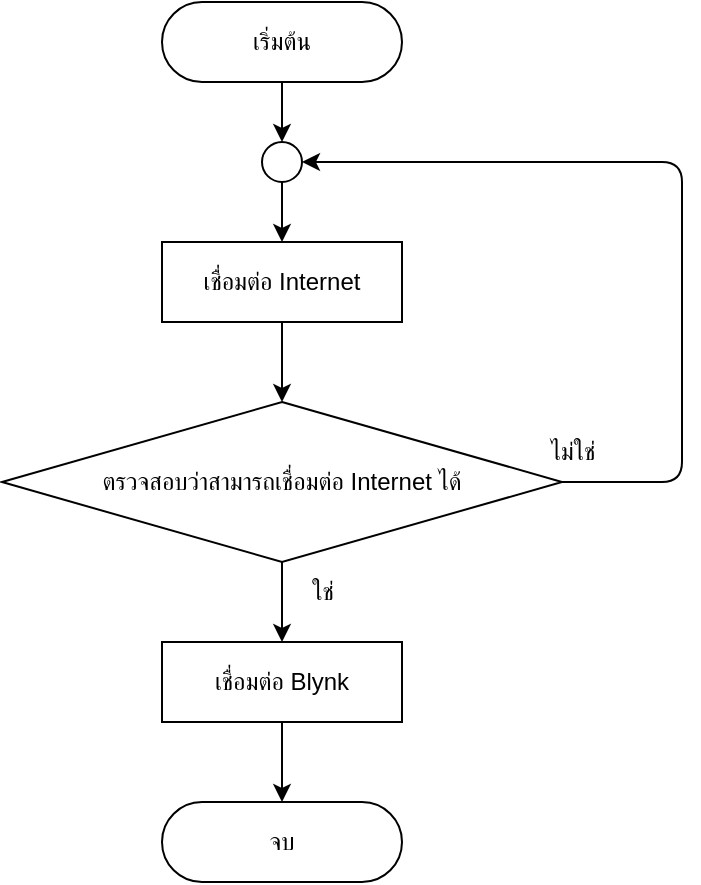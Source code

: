 <mxfile>
    <diagram id="C5RBs43oDa-KdzZeNtuy" name="setup">
        <mxGraphModel dx="1002" dy="637" grid="1" gridSize="10" guides="1" tooltips="1" connect="1" arrows="1" fold="1" page="1" pageScale="1" pageWidth="1200" pageHeight="1600" background="#ffffff" math="0" shadow="0">
            <root>
                <mxCell id="WIyWlLk6GJQsqaUBKTNV-0"/>
                <mxCell id="WIyWlLk6GJQsqaUBKTNV-1" parent="WIyWlLk6GJQsqaUBKTNV-0"/>
                <mxCell id="15" value="" style="edgeStyle=none;html=1;strokeColor=#000000;fontColor=#000000;" parent="WIyWlLk6GJQsqaUBKTNV-1" target="7" edge="1">
                    <mxGeometry relative="1" as="geometry">
                        <mxPoint x="600" y="40" as="sourcePoint"/>
                    </mxGeometry>
                </mxCell>
                <mxCell id="aCJkbSv8LO94Q3y0ZRAy-3" style="edgeStyle=orthogonalEdgeStyle;rounded=0;orthogonalLoop=1;jettySize=auto;html=1;exitX=0;exitY=0.5;exitDx=0;exitDy=0;entryX=0.5;entryY=0;entryDx=0;entryDy=0;" parent="WIyWlLk6GJQsqaUBKTNV-1" edge="1">
                    <mxGeometry relative="1" as="geometry">
                        <mxPoint x="320" y="220" as="sourcePoint"/>
                    </mxGeometry>
                </mxCell>
                <mxCell id="aCJkbSv8LO94Q3y0ZRAy-4" style="edgeStyle=orthogonalEdgeStyle;rounded=0;orthogonalLoop=1;jettySize=auto;html=1;exitX=1;exitY=0.5;exitDx=0;exitDy=0;entryX=0.5;entryY=0;entryDx=0;entryDy=0;" parent="WIyWlLk6GJQsqaUBKTNV-1" edge="1">
                    <mxGeometry relative="1" as="geometry">
                        <mxPoint x="420" y="220" as="sourcePoint"/>
                    </mxGeometry>
                </mxCell>
                <mxCell id="aCJkbSv8LO94Q3y0ZRAy-6" style="edgeStyle=orthogonalEdgeStyle;rounded=0;orthogonalLoop=1;jettySize=auto;html=1;exitX=0.5;exitY=1;exitDx=0;exitDy=0;entryX=0;entryY=0.5;entryDx=0;entryDy=0;" parent="WIyWlLk6GJQsqaUBKTNV-1" edge="1">
                    <mxGeometry relative="1" as="geometry">
                        <mxPoint x="230" y="320" as="sourcePoint"/>
                    </mxGeometry>
                </mxCell>
                <mxCell id="aCJkbSv8LO94Q3y0ZRAy-7" style="edgeStyle=orthogonalEdgeStyle;rounded=0;orthogonalLoop=1;jettySize=auto;html=1;exitX=0.5;exitY=1;exitDx=0;exitDy=0;entryX=1;entryY=0.5;entryDx=0;entryDy=0;" parent="WIyWlLk6GJQsqaUBKTNV-1" edge="1">
                    <mxGeometry relative="1" as="geometry">
                        <mxPoint x="510" y="320" as="sourcePoint"/>
                    </mxGeometry>
                </mxCell>
                <mxCell id="tXzw4CHHxQ6zLcmIqO2F-0" style="edgeStyle=orthogonalEdgeStyle;rounded=0;orthogonalLoop=1;jettySize=auto;html=1;exitX=0;exitY=0.5;exitDx=0;exitDy=0;entryX=0.5;entryY=0;entryDx=0;entryDy=0;" parent="WIyWlLk6GJQsqaUBKTNV-1" edge="1">
                    <mxGeometry relative="1" as="geometry">
                        <mxPoint x="470" y="560" as="sourcePoint"/>
                    </mxGeometry>
                </mxCell>
                <mxCell id="tXzw4CHHxQ6zLcmIqO2F-1" style="edgeStyle=orthogonalEdgeStyle;rounded=0;orthogonalLoop=1;jettySize=auto;html=1;exitX=1;exitY=0.5;exitDx=0;exitDy=0;entryX=0.5;entryY=0;entryDx=0;entryDy=0;" parent="WIyWlLk6GJQsqaUBKTNV-1" edge="1">
                    <mxGeometry relative="1" as="geometry">
                        <mxPoint x="490" y="560" as="sourcePoint"/>
                    </mxGeometry>
                </mxCell>
                <mxCell id="tXzw4CHHxQ6zLcmIqO2F-3" style="edgeStyle=orthogonalEdgeStyle;rounded=0;orthogonalLoop=1;jettySize=auto;html=1;exitX=0.5;exitY=1;exitDx=0;exitDy=0;entryX=0.5;entryY=0;entryDx=0;entryDy=0;" parent="WIyWlLk6GJQsqaUBKTNV-1" edge="1">
                    <mxGeometry relative="1" as="geometry">
                        <mxPoint x="370" y="840" as="sourcePoint"/>
                    </mxGeometry>
                </mxCell>
                <mxCell id="tXzw4CHHxQ6zLcmIqO2F-7" style="edgeStyle=orthogonalEdgeStyle;rounded=0;orthogonalLoop=1;jettySize=auto;html=1;exitX=0.5;exitY=1;exitDx=0;exitDy=0;entryX=0.5;entryY=0;entryDx=0;entryDy=0;" parent="WIyWlLk6GJQsqaUBKTNV-1" edge="1">
                    <mxGeometry relative="1" as="geometry">
                        <mxPoint x="370" y="820" as="targetPoint"/>
                    </mxGeometry>
                </mxCell>
                <mxCell id="tXzw4CHHxQ6zLcmIqO2F-9" style="edgeStyle=orthogonalEdgeStyle;rounded=0;orthogonalLoop=1;jettySize=auto;html=1;exitX=0.5;exitY=1;exitDx=0;exitDy=0;entryX=1;entryY=0.5;entryDx=0;entryDy=0;" parent="WIyWlLk6GJQsqaUBKTNV-1" edge="1">
                    <mxGeometry relative="1" as="geometry">
                        <mxPoint x="380" y="830" as="targetPoint"/>
                    </mxGeometry>
                </mxCell>
                <mxCell id="tXzw4CHHxQ6zLcmIqO2F-11" style="edgeStyle=orthogonalEdgeStyle;rounded=0;orthogonalLoop=1;jettySize=auto;html=1;exitX=0.5;exitY=1;exitDx=0;exitDy=0;entryX=1;entryY=0.5;entryDx=0;entryDy=0;" parent="WIyWlLk6GJQsqaUBKTNV-1" edge="1">
                    <mxGeometry relative="1" as="geometry">
                        <mxPoint x="380" y="830" as="targetPoint"/>
                    </mxGeometry>
                </mxCell>
                <mxCell id="tXzw4CHHxQ6zLcmIqO2F-13" style="edgeStyle=orthogonalEdgeStyle;rounded=0;orthogonalLoop=1;jettySize=auto;html=1;exitX=0.5;exitY=1;exitDx=0;exitDy=0;entryX=0.5;entryY=0;entryDx=0;entryDy=0;" parent="WIyWlLk6GJQsqaUBKTNV-1" edge="1">
                    <mxGeometry relative="1" as="geometry">
                        <mxPoint x="370" y="940" as="sourcePoint"/>
                    </mxGeometry>
                </mxCell>
                <mxCell id="tXzw4CHHxQ6zLcmIqO2F-36" style="edgeStyle=orthogonalEdgeStyle;rounded=0;orthogonalLoop=1;jettySize=auto;html=1;exitX=0.5;exitY=1;exitDx=0;exitDy=0;" parent="WIyWlLk6GJQsqaUBKTNV-1" edge="1">
                    <mxGeometry relative="1" as="geometry">
                        <mxPoint x="370" y="1075" as="sourcePoint"/>
                    </mxGeometry>
                </mxCell>
                <mxCell id="tXzw4CHHxQ6zLcmIqO2F-23" style="edgeStyle=orthogonalEdgeStyle;rounded=0;orthogonalLoop=1;jettySize=auto;html=1;exitX=1;exitY=0.5;exitDx=0;exitDy=0;entryX=0.5;entryY=0;entryDx=0;entryDy=0;" parent="WIyWlLk6GJQsqaUBKTNV-1" edge="1">
                    <mxGeometry relative="1" as="geometry">
                        <mxPoint x="480" y="550" as="targetPoint"/>
                    </mxGeometry>
                </mxCell>
                <mxCell id="tXzw4CHHxQ6zLcmIqO2F-24" style="edgeStyle=orthogonalEdgeStyle;rounded=0;orthogonalLoop=1;jettySize=auto;html=1;exitX=0.5;exitY=1;exitDx=0;exitDy=0;entryX=0;entryY=0.5;entryDx=0;entryDy=0;" parent="WIyWlLk6GJQsqaUBKTNV-1" edge="1">
                    <mxGeometry relative="1" as="geometry">
                        <mxPoint x="270" y="910" as="targetPoint"/>
                        <Array as="points">
                            <mxPoint x="370" y="530"/>
                            <mxPoint x="230" y="530"/>
                            <mxPoint x="230" y="910"/>
                        </Array>
                    </mxGeometry>
                </mxCell>
                <mxCell id="tXzw4CHHxQ6zLcmIqO2F-28" style="edgeStyle=orthogonalEdgeStyle;rounded=0;orthogonalLoop=1;jettySize=auto;html=1;exitX=1;exitY=0.5;exitDx=0;exitDy=0;entryX=0.5;entryY=0;entryDx=0;entryDy=0;" parent="WIyWlLk6GJQsqaUBKTNV-1" edge="1">
                    <mxGeometry relative="1" as="geometry">
                        <mxPoint x="690" y="720" as="targetPoint"/>
                    </mxGeometry>
                </mxCell>
                <mxCell id="tXzw4CHHxQ6zLcmIqO2F-29" style="edgeStyle=orthogonalEdgeStyle;rounded=0;orthogonalLoop=1;jettySize=auto;html=1;exitX=0;exitY=0.5;exitDx=0;exitDy=0;entryX=0.5;entryY=0;entryDx=0;entryDy=0;" parent="WIyWlLk6GJQsqaUBKTNV-1" edge="1">
                    <mxGeometry relative="1" as="geometry">
                        <mxPoint x="520" y="720" as="targetPoint"/>
                    </mxGeometry>
                </mxCell>
                <mxCell id="24" value="" style="edgeStyle=none;html=1;strokeColor=#000000;" parent="WIyWlLk6GJQsqaUBKTNV-1" source="3" target="5" edge="1">
                    <mxGeometry relative="1" as="geometry"/>
                </mxCell>
                <mxCell id="3" value="เชื่อมต่อ Internet" style="whiteSpace=wrap;html=1;strokeColor=#000000;fontColor=#000000;fillColor=none;" parent="WIyWlLk6GJQsqaUBKTNV-1" vertex="1">
                    <mxGeometry x="540" y="120" width="120" height="40" as="geometry"/>
                </mxCell>
                <mxCell id="13" value="" style="edgeStyle=none;html=1;strokeColor=#000000;fontColor=#000000;entryX=1;entryY=0.5;entryDx=0;entryDy=0;" parent="WIyWlLk6GJQsqaUBKTNV-1" source="5" target="7" edge="1">
                    <mxGeometry relative="1" as="geometry">
                        <mxPoint x="840" y="140.914" as="targetPoint"/>
                        <Array as="points">
                            <mxPoint x="800" y="240"/>
                            <mxPoint x="800" y="80"/>
                        </Array>
                    </mxGeometry>
                </mxCell>
                <mxCell id="22" value="" style="edgeStyle=none;html=1;strokeColor=#000000;" parent="WIyWlLk6GJQsqaUBKTNV-1" source="5" target="8" edge="1">
                    <mxGeometry relative="1" as="geometry"/>
                </mxCell>
                <mxCell id="5" value="&lt;font color=&quot;#000000&quot;&gt;ตรวจสอบว่าสามารถเชื่อมต่อ Internet ได้&lt;/font&gt;" style="rhombus;whiteSpace=wrap;html=1;labelBackgroundColor=none;strokeColor=#000000;fillColor=none;" parent="WIyWlLk6GJQsqaUBKTNV-1" vertex="1">
                    <mxGeometry x="460" y="200" width="280" height="80" as="geometry"/>
                </mxCell>
                <mxCell id="17" value="" style="edgeStyle=none;html=1;strokeColor=#000000;fontColor=#000000;entryX=0.5;entryY=0;entryDx=0;entryDy=0;" parent="WIyWlLk6GJQsqaUBKTNV-1" source="7" target="3" edge="1">
                    <mxGeometry relative="1" as="geometry">
                        <mxPoint x="640" y="100" as="targetPoint"/>
                    </mxGeometry>
                </mxCell>
                <mxCell id="7" value="" style="ellipse;whiteSpace=wrap;html=1;labelBackgroundColor=none;strokeColor=#000000;fontColor=#000000;fillColor=none;" parent="WIyWlLk6GJQsqaUBKTNV-1" vertex="1">
                    <mxGeometry x="590" y="70" width="20" height="20" as="geometry"/>
                </mxCell>
                <mxCell id="23" value="" style="edgeStyle=none;html=1;strokeColor=#000000;" parent="WIyWlLk6GJQsqaUBKTNV-1" source="8" edge="1">
                    <mxGeometry relative="1" as="geometry">
                        <mxPoint x="600" y="400" as="targetPoint"/>
                    </mxGeometry>
                </mxCell>
                <mxCell id="8" value="เชื่อมต่อ Blynk" style="whiteSpace=wrap;html=1;strokeColor=#000000;fontColor=#000000;fillColor=none;" parent="WIyWlLk6GJQsqaUBKTNV-1" vertex="1">
                    <mxGeometry x="540" y="320" width="120" height="40" as="geometry"/>
                </mxCell>
                <mxCell id="14" value="ไม่ใช่" style="text;html=1;align=center;verticalAlign=middle;resizable=0;points=[];autosize=1;strokeColor=none;fillColor=none;fontColor=#000000;" parent="WIyWlLk6GJQsqaUBKTNV-1" vertex="1">
                    <mxGeometry x="720" y="210" width="50" height="30" as="geometry"/>
                </mxCell>
                <mxCell id="21" value="ใช่" style="text;html=1;align=center;verticalAlign=middle;resizable=0;points=[];autosize=1;strokeColor=none;fillColor=none;fontColor=#000000;" parent="WIyWlLk6GJQsqaUBKTNV-1" vertex="1">
                    <mxGeometry x="600" y="280" width="40" height="30" as="geometry"/>
                </mxCell>
                <mxCell id="S2ljByhNcTfuue46TDzP-24" value="จบ" style="rounded=1;whiteSpace=wrap;html=1;fontSize=12;glass=0;strokeWidth=1;shadow=0;arcSize=50;fillColor=none;strokeColor=#000000;fontColor=#000000;" parent="WIyWlLk6GJQsqaUBKTNV-1" vertex="1">
                    <mxGeometry x="540" y="400" width="120" height="40" as="geometry"/>
                </mxCell>
                <mxCell id="S2ljByhNcTfuue46TDzP-26" value="เริ่มต้น" style="rounded=1;whiteSpace=wrap;html=1;fontSize=12;glass=0;strokeWidth=1;shadow=0;arcSize=50;fillColor=none;strokeColor=#000000;fontColor=#000000;" parent="WIyWlLk6GJQsqaUBKTNV-1" vertex="1">
                    <mxGeometry x="540" width="120" height="40" as="geometry"/>
                </mxCell>
            </root>
        </mxGraphModel>
    </diagram>
    <diagram id="OIhiN7b-ls3b1Ll7mxuB" name="loop">
        <mxGraphModel dx="1253" dy="796" grid="1" gridSize="10" guides="1" tooltips="1" connect="1" arrows="1" fold="1" page="1" pageScale="1" pageWidth="1200" pageHeight="1600" background="#ffffff" math="0" shadow="0">
            <root>
                <mxCell id="0"/>
                <mxCell id="1" parent="0"/>
                <mxCell id="2nrewPuxagESi4A0JS5W-8" value="ตรวจสอบว่ามีการสั่งให้เครื่องทำงาน" style="rhombus;whiteSpace=wrap;html=1;rounded=0;labelBackgroundColor=none;comic=0;pointerEvents=1;strokeColor=#000000;fontColor=#000000;fillColor=none;" parent="1" vertex="1">
                    <mxGeometry x="480" y="200" width="240" height="80" as="geometry"/>
                </mxCell>
                <mxCell id="mc0gVHFHQidZGheKmnIM-3" value="" style="edgeStyle=none;html=1;strokeColor=#000000;fontColor=#000000;endArrow=classic;endFill=1;" parent="1" source="IvUde-kPsU40XrBSAONk-1" target="mc0gVHFHQidZGheKmnIM-2" edge="1">
                    <mxGeometry relative="1" as="geometry"/>
                </mxCell>
                <mxCell id="IvUde-kPsU40XrBSAONk-1" value="" style="ellipse;whiteSpace=wrap;html=1;labelBackgroundColor=none;strokeColor=#000000;fontColor=#000000;fillColor=none;" parent="1" vertex="1">
                    <mxGeometry x="590" y="70" width="20" height="20" as="geometry"/>
                </mxCell>
                <mxCell id="wPpmUNiwoSYGm-I7m8Og-2" value="" style="edgeStyle=none;html=1;strokeColor=#000000;fontColor=#000000;endArrow=classic;endFill=1;" parent="1" target="IvUde-kPsU40XrBSAONk-1" edge="1">
                    <mxGeometry relative="1" as="geometry">
                        <mxPoint x="600" y="40" as="sourcePoint"/>
                    </mxGeometry>
                </mxCell>
                <mxCell id="mc0gVHFHQidZGheKmnIM-4" value="" style="edgeStyle=none;html=1;strokeColor=#000000;fontColor=#000000;endArrow=classic;endFill=1;" parent="1" source="mc0gVHFHQidZGheKmnIM-2" target="2nrewPuxagESi4A0JS5W-8" edge="1">
                    <mxGeometry relative="1" as="geometry"/>
                </mxCell>
                <mxCell id="mc0gVHFHQidZGheKmnIM-2" value="ดึง Blynk event" style="whiteSpace=wrap;html=1;rounded=0;labelBackgroundColor=none;comic=0;pointerEvents=1;strokeColor=#000000;fontColor=#000000;fillColor=none;" parent="1" vertex="1">
                    <mxGeometry x="540" y="120" width="120" height="40" as="geometry"/>
                </mxCell>
                <mxCell id="dFOlZIgW4vrfSQvFEFT5-1" value="" style="edgeStyle=none;html=1;strokeColor=#000000;fontColor=#000000;endArrow=classic;endFill=1;entryX=0.5;entryY=0;entryDx=0;entryDy=0;" parent="1" source="mc0gVHFHQidZGheKmnIM-9" target="dFOlZIgW4vrfSQvFEFT5-2" edge="1">
                    <mxGeometry relative="1" as="geometry">
                        <mxPoint x="600" y="400" as="targetPoint"/>
                    </mxGeometry>
                </mxCell>
                <mxCell id="mc0gVHFHQidZGheKmnIM-9" value="" style="ellipse;whiteSpace=wrap;html=1;labelBackgroundColor=none;strokeColor=#000000;fontColor=#000000;fillColor=none;" parent="1" vertex="1">
                    <mxGeometry x="590" y="350" width="20" height="20" as="geometry"/>
                </mxCell>
                <mxCell id="ruolNtF75BAieR-mhQ3H-9" value="" style="edgeStyle=none;orthogonalLoop=1;jettySize=auto;html=1;strokeColor=#000000;fontColor=#000000;endArrow=classic;endFill=1;entryX=1;entryY=0.5;entryDx=0;entryDy=0;exitX=0.5;exitY=1;exitDx=0;exitDy=0;" parent="1" source="L2-v9y5ao-nPKAYA-UzH-3" target="mc0gVHFHQidZGheKmnIM-9" edge="1">
                    <mxGeometry width="80" relative="1" as="geometry">
                        <mxPoint x="760" y="360" as="sourcePoint"/>
                        <mxPoint x="780" y="310" as="targetPoint"/>
                        <Array as="points">
                            <mxPoint x="760" y="360"/>
                        </Array>
                    </mxGeometry>
                </mxCell>
                <mxCell id="kg9m8d9kBToCQCruQPTM-1" value="ไม่ใช่" style="text;html=1;align=center;verticalAlign=middle;resizable=0;points=[];autosize=1;strokeColor=none;fillColor=none;fontColor=#000000;" parent="1" vertex="1">
                    <mxGeometry x="430" y="210" width="50" height="30" as="geometry"/>
                </mxCell>
                <mxCell id="kg9m8d9kBToCQCruQPTM-2" value="ใช่" style="text;html=1;align=center;verticalAlign=middle;resizable=0;points=[];autosize=1;strokeColor=none;fillColor=none;fontColor=#000000;" parent="1" vertex="1">
                    <mxGeometry x="720" y="210" width="40" height="30" as="geometry"/>
                </mxCell>
                <mxCell id="pwA_O0awIdrfBXgaBNyV-5" value="" style="edgeStyle=none;html=1;strokeColor=#000000;fontColor=#000000;endArrow=classic;endFill=1;" parent="1" edge="1">
                    <mxGeometry relative="1" as="geometry">
                        <mxPoint x="280.0" y="360" as="sourcePoint"/>
                    </mxGeometry>
                </mxCell>
                <mxCell id="pwA_O0awIdrfBXgaBNyV-6" value="" style="edgeStyle=none;html=1;strokeColor=#000000;fontColor=#000000;endArrow=classic;endFill=1;" parent="1" edge="1">
                    <mxGeometry relative="1" as="geometry">
                        <mxPoint x="280.0" y="440" as="sourcePoint"/>
                    </mxGeometry>
                </mxCell>
                <mxCell id="pwA_O0awIdrfBXgaBNyV-8" value="" style="edgeStyle=none;orthogonalLoop=1;jettySize=auto;html=1;strokeColor=#000000;fontColor=#000000;endArrow=classic;endFill=1;exitX=1;exitY=0.5;exitDx=0;exitDy=0;entryX=0.5;entryY=0;entryDx=0;entryDy=0;entryPerimeter=0;" parent="1" source="2nrewPuxagESi4A0JS5W-8" target="L2-v9y5ao-nPKAYA-UzH-3" edge="1">
                    <mxGeometry width="80" relative="1" as="geometry">
                        <mxPoint x="520" y="280" as="sourcePoint"/>
                        <mxPoint x="760" y="280" as="targetPoint"/>
                        <Array as="points">
                            <mxPoint x="760" y="240"/>
                        </Array>
                    </mxGeometry>
                </mxCell>
                <mxCell id="kOfetdJDEPYA_H5tTtsi-16" value="" style="edgeStyle=none;orthogonalLoop=1;jettySize=auto;html=1;strokeColor=#000000;fontColor=#000000;endArrow=classic;endFill=1;exitX=0;exitY=0.5;exitDx=0;exitDy=0;entryX=0.5;entryY=0;entryDx=0;entryDy=0;" parent="1" source="2nrewPuxagESi4A0JS5W-8" target="L2-v9y5ao-nPKAYA-UzH-2" edge="1">
                    <mxGeometry width="80" relative="1" as="geometry">
                        <mxPoint x="450" y="200" as="sourcePoint"/>
                        <mxPoint x="440" y="280" as="targetPoint"/>
                        <Array as="points">
                            <mxPoint x="440" y="240"/>
                        </Array>
                    </mxGeometry>
                </mxCell>
                <mxCell id="kOfetdJDEPYA_H5tTtsi-18" value="" style="edgeStyle=none;orthogonalLoop=1;jettySize=auto;html=1;strokeColor=#000000;fontColor=#000000;endArrow=classic;endFill=1;entryX=0;entryY=0.5;entryDx=0;entryDy=0;exitX=0.5;exitY=1;exitDx=0;exitDy=0;" parent="1" source="L2-v9y5ao-nPKAYA-UzH-2" target="mc0gVHFHQidZGheKmnIM-9" edge="1">
                    <mxGeometry width="80" relative="1" as="geometry">
                        <mxPoint x="440" y="360" as="sourcePoint"/>
                        <mxPoint x="620" y="410" as="targetPoint"/>
                        <Array as="points">
                            <mxPoint x="440" y="360"/>
                        </Array>
                    </mxGeometry>
                </mxCell>
                <mxCell id="dFOlZIgW4vrfSQvFEFT5-9" value="" style="edgeStyle=none;html=1;strokeColor=#000000;fontColor=#000000;endArrow=classic;endFill=1;entryX=0.5;entryY=0;entryDx=0;entryDy=0;" parent="1" source="dFOlZIgW4vrfSQvFEFT5-2" edge="1" target="ykaP3m9eFzwALk2MjJVZ-2">
                    <mxGeometry relative="1" as="geometry">
                        <mxPoint x="600" y="520" as="targetPoint"/>
                    </mxGeometry>
                </mxCell>
                <mxCell id="VDfYLCnIy2R2PaoDRcze-2" value="" style="edgeStyle=none;html=1;strokeColor=#000000;entryX=0.5;entryY=1;entryDx=0;entryDy=0;" edge="1" parent="1" source="dFOlZIgW4vrfSQvFEFT5-2" target="VDfYLCnIy2R2PaoDRcze-1">
                    <mxGeometry relative="1" as="geometry">
                        <Array as="points">
                            <mxPoint x="320" y="440"/>
                        </Array>
                    </mxGeometry>
                </mxCell>
                <mxCell id="dFOlZIgW4vrfSQvFEFT5-2" value="ตรวจสอบว่ามีการสั่ง restart" style="rhombus;whiteSpace=wrap;html=1;rounded=0;labelBackgroundColor=none;comic=0;pointerEvents=1;strokeColor=#000000;fontColor=#000000;fillColor=none;" parent="1" vertex="1">
                    <mxGeometry x="480" y="400" width="240" height="80" as="geometry"/>
                </mxCell>
                <mxCell id="dFOlZIgW4vrfSQvFEFT5-4" value="ใช่" style="text;html=1;align=center;verticalAlign=middle;resizable=0;points=[];autosize=1;strokeColor=none;fillColor=none;fontColor=#000000;" parent="1" vertex="1">
                    <mxGeometry x="600" y="480" width="40" height="30" as="geometry"/>
                </mxCell>
                <mxCell id="dFOlZIgW4vrfSQvFEFT5-5" value="ไม่ใช่" style="text;html=1;align=center;verticalAlign=middle;resizable=0;points=[];autosize=1;strokeColor=none;fillColor=none;fontColor=#000000;" parent="1" vertex="1">
                    <mxGeometry x="440" y="410" width="50" height="30" as="geometry"/>
                </mxCell>
                <mxCell id="ykaP3m9eFzwALk2MjJVZ-12" value="" style="edgeStyle=none;html=1;strokeColor=#000000;fontColor=#000000;endArrow=classic;endFill=1;" parent="1" source="ykaP3m9eFzwALk2MjJVZ-2" edge="1">
                    <mxGeometry relative="1" as="geometry">
                        <mxPoint x="600" y="600" as="targetPoint"/>
                    </mxGeometry>
                </mxCell>
                <mxCell id="ykaP3m9eFzwALk2MjJVZ-2" value="restart" style="whiteSpace=wrap;html=1;rounded=0;labelBackgroundColor=none;comic=0;pointerEvents=1;strokeColor=#000000;fontColor=#000000;fillColor=none;" parent="1" vertex="1">
                    <mxGeometry x="560" y="520" width="80" height="40" as="geometry"/>
                </mxCell>
                <mxCell id="gV_ct8Rr0qgzHXqYLn3M-1" value="จบ" style="rounded=1;whiteSpace=wrap;html=1;fontSize=12;glass=0;strokeWidth=1;shadow=0;arcSize=50;fillColor=none;strokeColor=#000000;fontColor=#000000;" parent="1" vertex="1">
                    <mxGeometry x="540" y="600" width="120" height="40" as="geometry"/>
                </mxCell>
                <mxCell id="gV_ct8Rr0qgzHXqYLn3M-2" value="เริ่มต้น" style="rounded=1;whiteSpace=wrap;html=1;fontSize=12;glass=0;strokeWidth=1;shadow=0;arcSize=50;fillColor=none;strokeColor=#000000;fontColor=#000000;" parent="1" vertex="1">
                    <mxGeometry x="540" width="120" height="40" as="geometry"/>
                </mxCell>
                <mxCell id="L2-v9y5ao-nPKAYA-UzH-2" value="stop" style="whiteSpace=wrap;html=1;rounded=0;labelBackgroundColor=none;comic=0;pointerEvents=1;strokeColor=#000000;fontColor=#000000;fillColor=none;" parent="1" vertex="1">
                    <mxGeometry x="400" y="280" width="80" height="40" as="geometry"/>
                </mxCell>
                <mxCell id="L2-v9y5ao-nPKAYA-UzH-3" value="worker" style="whiteSpace=wrap;html=1;rounded=0;labelBackgroundColor=none;comic=0;pointerEvents=1;strokeColor=#000000;fontColor=#000000;fillColor=none;" parent="1" vertex="1">
                    <mxGeometry x="720" y="280" width="80" height="40" as="geometry"/>
                </mxCell>
                <mxCell id="VDfYLCnIy2R2PaoDRcze-4" value="" style="edgeStyle=none;html=1;strokeColor=#000000;entryX=0;entryY=0.5;entryDx=0;entryDy=0;" edge="1" parent="1" source="VDfYLCnIy2R2PaoDRcze-1" target="IvUde-kPsU40XrBSAONk-1">
                    <mxGeometry relative="1" as="geometry">
                        <mxPoint x="320" y="180" as="targetPoint"/>
                        <Array as="points">
                            <mxPoint x="320" y="80"/>
                        </Array>
                    </mxGeometry>
                </mxCell>
                <mxCell id="VDfYLCnIy2R2PaoDRcze-1" value="sync" style="whiteSpace=wrap;html=1;rounded=0;labelBackgroundColor=none;comic=0;pointerEvents=1;strokeColor=#000000;fontColor=#000000;fillColor=none;" vertex="1" parent="1">
                    <mxGeometry x="280" y="280" width="80" height="40" as="geometry"/>
                </mxCell>
            </root>
        </mxGraphModel>
    </diagram>
    <diagram id="VpngHjrRfy6b2MOQ5MaD" name="worker">
        <mxGraphModel dx="1002" dy="637" grid="1" gridSize="10" guides="1" tooltips="1" connect="1" arrows="1" fold="1" page="1" pageScale="1" pageWidth="1200" pageHeight="1600" background="#ffffff" math="0" shadow="0">
            <root>
                <mxCell id="0"/>
                <mxCell id="1" parent="0"/>
                <mxCell id="OiAyu33x7iX28DSV-nJn-3" value="" style="edgeStyle=none;html=1;strokeColor=#000000;fontColor=#000000;endArrow=classic;endFill=1;" parent="1" target="-nP3j8Spdr0hY5aAbCEA-1" edge="1">
                    <mxGeometry relative="1" as="geometry">
                        <mxPoint x="600" y="80" as="sourcePoint"/>
                    </mxGeometry>
                </mxCell>
                <mxCell id="-nP3j8Spdr0hY5aAbCEA-26" value="" style="edgeStyle=none;html=1;strokeColor=#000000;fontColor=#000000;endArrow=classic;endFill=1;entryX=0.5;entryY=0;entryDx=0;entryDy=0;" parent="1" source="-nP3j8Spdr0hY5aAbCEA-1" target="QMH0FH9KZHCXhNMoCOYG-1" edge="1">
                    <mxGeometry relative="1" as="geometry">
                        <mxPoint x="400" y="370" as="targetPoint"/>
                        <Array as="points">
                            <mxPoint x="400" y="160"/>
                        </Array>
                    </mxGeometry>
                </mxCell>
                <mxCell id="OiAyu33x7iX28DSV-nJn-5" value="" style="edgeStyle=none;html=1;strokeColor=#000000;fontColor=#000000;endArrow=classic;endFill=1;" parent="1" source="-nP3j8Spdr0hY5aAbCEA-1" target="OiAyu33x7iX28DSV-nJn-4" edge="1">
                    <mxGeometry relative="1" as="geometry"/>
                </mxCell>
                <mxCell id="-nP3j8Spdr0hY5aAbCEA-1" value="ถ้า pH อยู่ในช่วงที่ต้องการ" style="rhombus;whiteSpace=wrap;html=1;fillColor=none;strokeColor=#000000;fontColor=#000000;rounded=0;labelBackgroundColor=none;comic=0;" parent="1" vertex="1">
                    <mxGeometry x="500" y="120" width="200" height="80" as="geometry"/>
                </mxCell>
                <mxCell id="-nP3j8Spdr0hY5aAbCEA-20" value="" style="edgeStyle=none;html=1;strokeColor=#000000;fontColor=#000000;endArrow=classic;endFill=1;" parent="1" source="-nP3j8Spdr0hY5aAbCEA-3" target="-nP3j8Spdr0hY5aAbCEA-15" edge="1">
                    <mxGeometry relative="1" as="geometry"/>
                </mxCell>
                <mxCell id="-nP3j8Spdr0hY5aAbCEA-23" value="" style="edgeStyle=none;html=1;strokeColor=#000000;fontColor=#000000;endArrow=classic;endFill=1;entryX=0.5;entryY=0;entryDx=0;entryDy=0;" parent="1" source="-nP3j8Spdr0hY5aAbCEA-3" target="-nP3j8Spdr0hY5aAbCEA-18" edge="1">
                    <mxGeometry relative="1" as="geometry">
                        <mxPoint x="880" y="440" as="targetPoint"/>
                        <Array as="points">
                            <mxPoint x="800" y="440"/>
                        </Array>
                    </mxGeometry>
                </mxCell>
                <mxCell id="-nP3j8Spdr0hY5aAbCEA-3" value="ถ้า pH ต่ำกว่าที่ต้องการ" style="rhombus;whiteSpace=wrap;html=1;fillColor=none;strokeColor=#000000;fontColor=#000000;rounded=0;labelBackgroundColor=none;comic=0;" parent="1" vertex="1">
                    <mxGeometry x="500" y="400" width="200" height="80" as="geometry"/>
                </mxCell>
                <mxCell id="-nP3j8Spdr0hY5aAbCEA-14" value="" style="edgeStyle=none;html=1;strokeColor=#000000;fontColor=#000000;endArrow=classic;endFill=1;exitX=0.5;exitY=1;exitDx=0;exitDy=0;" parent="1" source="go05UJfSuNBWTA40RhqJ-3" target="-nP3j8Spdr0hY5aAbCEA-3" edge="1">
                    <mxGeometry relative="1" as="geometry">
                        <mxPoint x="600" y="360" as="sourcePoint"/>
                    </mxGeometry>
                </mxCell>
                <mxCell id="-nP3j8Spdr0hY5aAbCEA-21" value="" style="edgeStyle=none;html=1;strokeColor=#000000;fontColor=#000000;endArrow=classic;endFill=1;" parent="1" source="-nP3j8Spdr0hY5aAbCEA-15" target="-nP3j8Spdr0hY5aAbCEA-17" edge="1">
                    <mxGeometry relative="1" as="geometry"/>
                </mxCell>
                <mxCell id="-nP3j8Spdr0hY5aAbCEA-15" value="ปั๊ม Acid ทำงาน" style="whiteSpace=wrap;html=1;fillColor=none;strokeColor=#000000;fontColor=#000000;rounded=0;labelBackgroundColor=none;comic=0;" parent="1" vertex="1">
                    <mxGeometry x="520" y="520" width="160" height="40" as="geometry"/>
                </mxCell>
                <mxCell id="eE8hpaZnSym8-E_tCpej-3" value="" style="edgeStyle=none;html=1;strokeColor=#000000;fontColor=#000000;endArrow=classic;endFill=1;" parent="1" source="-nP3j8Spdr0hY5aAbCEA-17" target="eE8hpaZnSym8-E_tCpej-2" edge="1">
                    <mxGeometry relative="1" as="geometry"/>
                </mxCell>
                <mxCell id="-nP3j8Spdr0hY5aAbCEA-17" value="ปั๊ม Base หยุดทำงาน" style="whiteSpace=wrap;html=1;fillColor=none;strokeColor=#000000;fontColor=#000000;rounded=0;labelBackgroundColor=none;comic=0;" parent="1" vertex="1">
                    <mxGeometry x="520" y="600" width="160" height="40" as="geometry"/>
                </mxCell>
                <mxCell id="-nP3j8Spdr0hY5aAbCEA-24" value="" style="edgeStyle=none;html=1;strokeColor=#000000;fontColor=#000000;endArrow=classic;endFill=1;" parent="1" source="-nP3j8Spdr0hY5aAbCEA-18" target="-nP3j8Spdr0hY5aAbCEA-19" edge="1">
                    <mxGeometry relative="1" as="geometry"/>
                </mxCell>
                <mxCell id="-nP3j8Spdr0hY5aAbCEA-18" value="ปั๊ม Base ทำงาน" style="whiteSpace=wrap;html=1;fillColor=none;strokeColor=#000000;fontColor=#000000;rounded=0;labelBackgroundColor=none;comic=0;" parent="1" vertex="1">
                    <mxGeometry x="720" y="520" width="160" height="40" as="geometry"/>
                </mxCell>
                <mxCell id="eE8hpaZnSym8-E_tCpej-5" value="" style="edgeStyle=none;html=1;strokeColor=#000000;fontColor=#000000;endArrow=classic;endFill=1;entryX=1;entryY=0.5;entryDx=0;entryDy=0;" parent="1" source="-nP3j8Spdr0hY5aAbCEA-19" target="eE8hpaZnSym8-E_tCpej-2" edge="1">
                    <mxGeometry relative="1" as="geometry">
                        <mxPoint x="800" y="740" as="targetPoint"/>
                        <Array as="points">
                            <mxPoint x="800" y="680"/>
                        </Array>
                    </mxGeometry>
                </mxCell>
                <mxCell id="-nP3j8Spdr0hY5aAbCEA-19" value="ปั๊ม Acid หยุดทำงาน" style="whiteSpace=wrap;html=1;fillColor=none;strokeColor=#000000;fontColor=#000000;rounded=0;labelBackgroundColor=none;comic=0;" parent="1" vertex="1">
                    <mxGeometry x="720" y="600" width="160" height="40" as="geometry"/>
                </mxCell>
                <mxCell id="0uqptay9tDsg4WWciuP9-1" value="ใช่" style="text;html=1;align=center;verticalAlign=middle;resizable=0;points=[];autosize=1;strokeColor=none;fillColor=none;fontColor=#000000;" parent="1" vertex="1">
                    <mxGeometry x="480" y="130" width="40" height="30" as="geometry"/>
                </mxCell>
                <mxCell id="0uqptay9tDsg4WWciuP9-2" value="ไม่ใช่" style="text;html=1;align=center;verticalAlign=middle;resizable=0;points=[];autosize=1;strokeColor=none;fillColor=none;fontColor=#000000;" parent="1" vertex="1">
                    <mxGeometry x="600" y="200" width="50" height="30" as="geometry"/>
                </mxCell>
                <mxCell id="0uqptay9tDsg4WWciuP9-3" value="ไม่ใช่" style="text;html=1;align=center;verticalAlign=middle;resizable=0;points=[];autosize=1;strokeColor=none;fillColor=none;fontColor=#000000;" parent="1" vertex="1">
                    <mxGeometry x="680" y="410" width="50" height="30" as="geometry"/>
                </mxCell>
                <mxCell id="eE8hpaZnSym8-E_tCpej-1" value="ใช่" style="text;html=1;align=center;verticalAlign=middle;resizable=0;points=[];autosize=1;strokeColor=none;fillColor=none;fontColor=#000000;" parent="1" vertex="1">
                    <mxGeometry x="600" y="480" width="40" height="30" as="geometry"/>
                </mxCell>
                <mxCell id="eE8hpaZnSym8-E_tCpej-7" value="" style="edgeStyle=none;html=1;strokeColor=#000000;fontColor=#000000;endArrow=classic;endFill=1;" parent="1" source="eE8hpaZnSym8-E_tCpej-2" target="eE8hpaZnSym8-E_tCpej-6" edge="1">
                    <mxGeometry relative="1" as="geometry"/>
                </mxCell>
                <mxCell id="eE8hpaZnSym8-E_tCpej-2" value="" style="ellipse;whiteSpace=wrap;html=1;labelBackgroundColor=none;strokeColor=#000000;fontColor=#000000;fillColor=none;rounded=0;comic=0;pointerEvents=1;" parent="1" vertex="1">
                    <mxGeometry x="590" y="670" width="20" height="20" as="geometry"/>
                </mxCell>
                <mxCell id="eE8hpaZnSym8-E_tCpej-10" value="" style="edgeStyle=none;html=1;strokeColor=#000000;fontColor=#000000;endArrow=classic;endFill=1;" parent="1" source="eE8hpaZnSym8-E_tCpej-6" target="eE8hpaZnSym8-E_tCpej-9" edge="1">
                    <mxGeometry relative="1" as="geometry"/>
                </mxCell>
                <mxCell id="eE8hpaZnSym8-E_tCpej-6" value="ปั๊มเวียนน้ำทำงาน" style="whiteSpace=wrap;html=1;fillColor=none;strokeColor=#000000;fontColor=#000000;rounded=0;labelBackgroundColor=none;comic=0;" parent="1" vertex="1">
                    <mxGeometry x="520" y="720" width="160" height="40" as="geometry"/>
                </mxCell>
                <mxCell id="eE8hpaZnSym8-E_tCpej-8" value="" style="edgeStyle=none;orthogonalLoop=1;jettySize=auto;html=1;strokeColor=#000000;fontColor=#000000;endArrow=classic;endFill=1;entryX=0;entryY=0.5;entryDx=0;entryDy=0;exitX=0.5;exitY=1;exitDx=0;exitDy=0;" parent="1" source="QMH0FH9KZHCXhNMoCOYG-1" target="eE8hpaZnSym8-E_tCpej-9" edge="1">
                    <mxGeometry width="80" relative="1" as="geometry">
                        <mxPoint x="400" y="520" as="sourcePoint"/>
                        <mxPoint x="400" y="810" as="targetPoint"/>
                        <Array as="points">
                            <mxPoint x="400" y="800"/>
                        </Array>
                    </mxGeometry>
                </mxCell>
                <mxCell id="OiAyu33x7iX28DSV-nJn-2" value="" style="edgeStyle=none;html=1;strokeColor=#000000;fontColor=#000000;endArrow=classic;endFill=1;" parent="1" source="eE8hpaZnSym8-E_tCpej-9" target="OiAyu33x7iX28DSV-nJn-1" edge="1">
                    <mxGeometry relative="1" as="geometry"/>
                </mxCell>
                <mxCell id="eE8hpaZnSym8-E_tCpej-9" value="" style="ellipse;whiteSpace=wrap;html=1;labelBackgroundColor=none;strokeColor=#000000;fontColor=#000000;fillColor=none;rounded=0;comic=0;pointerEvents=1;" parent="1" vertex="1">
                    <mxGeometry x="590" y="790" width="20" height="20" as="geometry"/>
                </mxCell>
                <mxCell id="OiAyu33x7iX28DSV-nJn-1" value="จบ" style="rounded=1;whiteSpace=wrap;html=1;fontSize=12;glass=0;strokeWidth=1;shadow=0;arcSize=50;fillColor=none;strokeColor=#000000;fontColor=#000000;" parent="1" vertex="1">
                    <mxGeometry x="540" y="840" width="120" height="40" as="geometry"/>
                </mxCell>
                <mxCell id="OiAyu33x7iX28DSV-nJn-6" value="" style="edgeStyle=none;html=1;strokeColor=#000000;fontColor=#000000;endArrow=classic;endFill=1;entryX=0.5;entryY=0;entryDx=0;entryDy=0;" parent="1" source="OiAyu33x7iX28DSV-nJn-4" target="go05UJfSuNBWTA40RhqJ-3" edge="1">
                    <mxGeometry relative="1" as="geometry">
                        <mxPoint x="600" y="320" as="targetPoint"/>
                    </mxGeometry>
                </mxCell>
                <mxCell id="OiAyu33x7iX28DSV-nJn-4" value="เปิด LED แสดงสถานะทำงาน" style="whiteSpace=wrap;html=1;fillColor=none;strokeColor=#000000;fontColor=#000000;rounded=0;labelBackgroundColor=none;comic=0;" parent="1" vertex="1">
                    <mxGeometry x="520" y="240" width="160" height="40" as="geometry"/>
                </mxCell>
                <mxCell id="clXcFekOkOOxplDYKSG0-1" value="เริ่มต้น" style="rounded=1;whiteSpace=wrap;html=1;fontSize=12;glass=0;strokeWidth=1;shadow=0;arcSize=50;fillColor=none;strokeColor=#000000;fontColor=#000000;" parent="1" vertex="1">
                    <mxGeometry x="540" y="40" width="120" height="40" as="geometry"/>
                </mxCell>
                <UserObject label="stop" link="data:page/id,q-V_yNuunB0T4A8bB66b" id="QMH0FH9KZHCXhNMoCOYG-1">
                    <mxCell style="whiteSpace=wrap;html=1;fillColor=none;strokeColor=#000000;fontColor=#000000;rounded=0;labelBackgroundColor=none;comic=0;" parent="1" vertex="1">
                        <mxGeometry x="320" y="520" width="160" height="40" as="geometry"/>
                    </mxCell>
                </UserObject>
                <mxCell id="go05UJfSuNBWTA40RhqJ-3" value="อ่านค่าเซนเซอร์ และคำนวณ percent การทำงาน" style="whiteSpace=wrap;html=1;fillColor=none;strokeColor=#000000;fontColor=#000000;rounded=0;labelBackgroundColor=none;comic=0;" vertex="1" parent="1">
                    <mxGeometry x="460" y="320" width="280" height="40" as="geometry"/>
                </mxCell>
            </root>
        </mxGraphModel>
    </diagram>
    <diagram id="q-V_yNuunB0T4A8bB66b" name="stop worker">
        <mxGraphModel dx="1002" dy="637" grid="1" gridSize="10" guides="1" tooltips="1" connect="1" arrows="1" fold="1" page="1" pageScale="1" pageWidth="1200" pageHeight="1600" background="#ffffff" math="0" shadow="0">
            <root>
                <mxCell id="0"/>
                <mxCell id="1" parent="0"/>
                <mxCell id="klO-1j3xAClQawhV-HUb-5" value="" style="edgeStyle=none;html=1;strokeColor=#000000;fontColor=#000000;endArrow=classic;endFill=1;" parent="1" source="qJ0-72xZ-LsHGYiUz_-h-1" target="qJ0-72xZ-LsHGYiUz_-h-2" edge="1">
                    <mxGeometry relative="1" as="geometry"/>
                </mxCell>
                <mxCell id="qJ0-72xZ-LsHGYiUz_-h-1" value="หยุดการทำงานปั๊ม Base" style="whiteSpace=wrap;html=1;rounded=0;labelBackgroundColor=none;comic=0;pointerEvents=1;strokeColor=#000000;fontColor=#000000;fillColor=none;" parent="1" vertex="1">
                    <mxGeometry x="520" y="280" width="160" height="40" as="geometry"/>
                </mxCell>
                <mxCell id="klO-1j3xAClQawhV-HUb-6" value="" style="edgeStyle=none;html=1;strokeColor=#000000;fontColor=#000000;endArrow=classic;endFill=1;" parent="1" source="qJ0-72xZ-LsHGYiUz_-h-2" target="qJ0-72xZ-LsHGYiUz_-h-3" edge="1">
                    <mxGeometry relative="1" as="geometry"/>
                </mxCell>
                <mxCell id="qJ0-72xZ-LsHGYiUz_-h-2" value="หยุดการทำงานปั๊ม Acid" style="whiteSpace=wrap;html=1;rounded=0;labelBackgroundColor=none;comic=0;pointerEvents=1;strokeColor=#000000;fontColor=#000000;fillColor=none;" parent="1" vertex="1">
                    <mxGeometry x="520" y="360" width="160" height="40" as="geometry"/>
                </mxCell>
                <mxCell id="zwr40AiHatLulKXo8DEr-2" value="" style="edgeStyle=none;html=1;strokeColor=#000000;fontColor=#000000;endArrow=classic;endFill=1;" parent="1" source="qJ0-72xZ-LsHGYiUz_-h-3" target="zwr40AiHatLulKXo8DEr-1" edge="1">
                    <mxGeometry relative="1" as="geometry"/>
                </mxCell>
                <mxCell id="qJ0-72xZ-LsHGYiUz_-h-3" value="หยุดการทำงานปั๊มเวียนน้ำหลังจาก 10 วินาที" style="whiteSpace=wrap;html=1;rounded=0;labelBackgroundColor=none;comic=0;pointerEvents=1;strokeColor=#000000;fontColor=#000000;fillColor=none;" parent="1" vertex="1">
                    <mxGeometry x="480" y="440" width="240" height="40" as="geometry"/>
                </mxCell>
                <mxCell id="klO-1j3xAClQawhV-HUb-3" value="" style="edgeStyle=none;html=1;strokeColor=#000000;fontColor=#000000;endArrow=classic;endFill=1;entryX=0.5;entryY=0;entryDx=0;entryDy=0;" parent="1" target="klO-1j3xAClQawhV-HUb-2" edge="1">
                    <mxGeometry relative="1" as="geometry">
                        <mxPoint x="600" y="80" as="sourcePoint"/>
                        <mxPoint x="660" y="110" as="targetPoint"/>
                    </mxGeometry>
                </mxCell>
                <mxCell id="klO-1j3xAClQawhV-HUb-4" value="" style="edgeStyle=none;html=1;strokeColor=#000000;fontColor=#000000;endArrow=classic;endFill=1;exitX=0.5;exitY=1;exitDx=0;exitDy=0;" parent="1" source="gxcME0WlLX6iUFjUeynA-1" target="qJ0-72xZ-LsHGYiUz_-h-1" edge="1">
                    <mxGeometry relative="1" as="geometry"/>
                </mxCell>
                <mxCell id="_2h2BmA_SZDoNTh75pwL-1" value="" style="edgeStyle=none;html=1;strokeColor=#000000;" edge="1" parent="1" source="klO-1j3xAClQawhV-HUb-2" target="gxcME0WlLX6iUFjUeynA-1">
                    <mxGeometry relative="1" as="geometry"/>
                </mxCell>
                <mxCell id="klO-1j3xAClQawhV-HUb-2" value="ปิด LED แสดงสถานะหยุดทำงาน" style="whiteSpace=wrap;html=1;fillColor=none;strokeColor=#000000;fontColor=#000000;rounded=0;labelBackgroundColor=none;comic=0;" parent="1" vertex="1">
                    <mxGeometry x="500" y="120" width="200" height="40" as="geometry"/>
                </mxCell>
                <mxCell id="zwr40AiHatLulKXo8DEr-1" value="จบ" style="rounded=1;whiteSpace=wrap;html=1;fontSize=12;glass=0;strokeWidth=1;shadow=0;arcSize=50;fillColor=none;strokeColor=#000000;fontColor=#000000;" parent="1" vertex="1">
                    <mxGeometry x="540" y="520" width="120" height="40" as="geometry"/>
                </mxCell>
                <mxCell id="gxcME0WlLX6iUFjUeynA-1" value="อ่านค่าเซนเซอร์" style="whiteSpace=wrap;html=1;rounded=0;labelBackgroundColor=none;comic=0;pointerEvents=1;strokeColor=#000000;fontColor=#000000;fillColor=none;" parent="1" vertex="1">
                    <mxGeometry x="520" y="200" width="160" height="40" as="geometry"/>
                </mxCell>
                <mxCell id="lZ4nlqtCMjeQ28QozIKI-1" value="เริ่มต้น" style="rounded=1;whiteSpace=wrap;html=1;fontSize=12;glass=0;strokeWidth=1;shadow=0;arcSize=50;fillColor=none;strokeColor=#000000;fontColor=#000000;" parent="1" vertex="1">
                    <mxGeometry x="540" y="40" width="120" height="40" as="geometry"/>
                </mxCell>
            </root>
        </mxGraphModel>
    </diagram>
    <diagram id="JugdZq-qkaNkuyotSKwE" name="sync">
        <mxGraphModel dx="1002" dy="637" grid="1" gridSize="10" guides="1" tooltips="1" connect="1" arrows="1" fold="1" page="1" pageScale="1" pageWidth="1200" pageHeight="1600" background="#ffffff" math="0" shadow="0">
            <root>
                <mxCell id="0"/>
                <mxCell id="1" parent="0"/>
                <mxCell id="At0tvfSBVcskKajjKGzI-5" value="" style="edgeStyle=none;html=1;strokeColor=#000000;fontColor=#000000;endArrow=classic;endFill=1;" parent="1" target="At0tvfSBVcskKajjKGzI-2" edge="1">
                    <mxGeometry relative="1" as="geometry">
                        <mxPoint x="600" y="80" as="sourcePoint"/>
                    </mxGeometry>
                </mxCell>
                <mxCell id="At0tvfSBVcskKajjKGzI-6" value="" style="edgeStyle=none;html=1;strokeColor=#000000;fontColor=#000000;endArrow=classic;endFill=1;" parent="1" source="At0tvfSBVcskKajjKGzI-2" target="At0tvfSBVcskKajjKGzI-3" edge="1">
                    <mxGeometry relative="1" as="geometry"/>
                </mxCell>
                <mxCell id="At0tvfSBVcskKajjKGzI-2" value="ส่งค่า pH ขึ้น blynk" style="whiteSpace=wrap;html=1;rounded=0;labelBackgroundColor=none;comic=0;pointerEvents=1;strokeColor=#000000;fontColor=#000000;fillColor=none;" parent="1" vertex="1">
                    <mxGeometry x="520" y="120" width="160" height="40" as="geometry"/>
                </mxCell>
                <mxCell id="At0tvfSBVcskKajjKGzI-7" value="" style="edgeStyle=none;html=1;strokeColor=#000000;fontColor=#000000;endArrow=classic;endFill=1;" parent="1" source="At0tvfSBVcskKajjKGzI-3" target="At0tvfSBVcskKajjKGzI-4" edge="1">
                    <mxGeometry relative="1" as="geometry"/>
                </mxCell>
                <mxCell id="At0tvfSBVcskKajjKGzI-3" value="ส่งค่าอุณหภูมิขึ้น blynk" style="whiteSpace=wrap;html=1;rounded=0;labelBackgroundColor=none;comic=0;pointerEvents=1;strokeColor=#000000;fontColor=#000000;fillColor=none;" parent="1" vertex="1">
                    <mxGeometry x="520" y="200" width="160" height="40" as="geometry"/>
                </mxCell>
                <mxCell id="At0tvfSBVcskKajjKGzI-9" value="" style="edgeStyle=none;html=1;strokeColor=#000000;fontColor=#000000;endArrow=classic;endFill=1;" parent="1" source="At0tvfSBVcskKajjKGzI-4" target="At0tvfSBVcskKajjKGzI-8" edge="1">
                    <mxGeometry relative="1" as="geometry"/>
                </mxCell>
                <mxCell id="At0tvfSBVcskKajjKGzI-4" value="ส่งค่า percent ขึ้น blynk" style="whiteSpace=wrap;html=1;rounded=0;labelBackgroundColor=none;comic=0;pointerEvents=1;strokeColor=#000000;fontColor=#000000;fillColor=none;" parent="1" vertex="1">
                    <mxGeometry x="520" y="280" width="160" height="40" as="geometry"/>
                </mxCell>
                <mxCell id="At0tvfSBVcskKajjKGzI-11" value="" style="edgeStyle=none;html=1;strokeColor=#000000;fontColor=#000000;endArrow=classic;endFill=1;" parent="1" source="At0tvfSBVcskKajjKGzI-8" target="At0tvfSBVcskKajjKGzI-10" edge="1">
                    <mxGeometry relative="1" as="geometry"/>
                </mxCell>
                <mxCell id="At0tvfSBVcskKajjKGzI-8" value="กระพริบ built-in LED" style="whiteSpace=wrap;html=1;rounded=0;labelBackgroundColor=none;comic=0;pointerEvents=1;strokeColor=#000000;fontColor=#000000;fillColor=none;" parent="1" vertex="1">
                    <mxGeometry x="520" y="360" width="160" height="40" as="geometry"/>
                </mxCell>
                <mxCell id="At0tvfSBVcskKajjKGzI-10" value="จบ" style="rounded=1;whiteSpace=wrap;html=1;fontSize=12;glass=0;strokeWidth=1;shadow=0;arcSize=50;fillColor=none;strokeColor=#000000;fontColor=#000000;" parent="1" vertex="1">
                    <mxGeometry x="540" y="440" width="120" height="40" as="geometry"/>
                </mxCell>
                <mxCell id="g4LLAVRjQuVBPsy6Jg7t-1" value="เริ่มต้น" style="rounded=1;whiteSpace=wrap;html=1;fontSize=12;glass=0;strokeWidth=1;shadow=0;arcSize=50;fillColor=none;strokeColor=#000000;fontColor=#000000;" parent="1" vertex="1">
                    <mxGeometry x="540" y="40" width="120" height="40" as="geometry"/>
                </mxCell>
            </root>
        </mxGraphModel>
    </diagram>
    <diagram id="VxLbYbYfbBT7tfYsQSbT" name="new worker">
        <mxGraphModel dx="1002" dy="637" grid="1" gridSize="10" guides="1" tooltips="1" connect="1" arrows="1" fold="1" page="1" pageScale="1" pageWidth="1200" pageHeight="1600" background="#ffffff" math="0" shadow="0">
            <root>
                <mxCell id="0"/>
                <mxCell id="1" parent="0"/>
                <mxCell id="0Od7cCN0SR89ukdHRfjp-1" value="" style="edgeStyle=none;html=1;strokeColor=#000000;fontColor=#000000;endArrow=classic;endFill=1;" parent="1" target="0Od7cCN0SR89ukdHRfjp-4" edge="1">
                    <mxGeometry relative="1" as="geometry">
                        <mxPoint x="600" y="80" as="sourcePoint"/>
                    </mxGeometry>
                </mxCell>
                <mxCell id="0Od7cCN0SR89ukdHRfjp-2" value="" style="edgeStyle=none;html=1;strokeColor=#000000;fontColor=#000000;endArrow=classic;endFill=1;entryX=0.5;entryY=0;entryDx=0;entryDy=0;" parent="1" source="0Od7cCN0SR89ukdHRfjp-4" target="8nBeW-8x3v-fek8Q7QV6-1" edge="1">
                    <mxGeometry relative="1" as="geometry">
                        <mxPoint x="400" y="480" as="targetPoint"/>
                        <Array as="points">
                            <mxPoint x="400" y="160"/>
                        </Array>
                    </mxGeometry>
                </mxCell>
                <mxCell id="0Od7cCN0SR89ukdHRfjp-3" value="" style="edgeStyle=none;html=1;strokeColor=#000000;fontColor=#000000;endArrow=classic;endFill=1;" parent="1" source="0Od7cCN0SR89ukdHRfjp-4" edge="1">
                    <mxGeometry relative="1" as="geometry">
                        <mxPoint x="600" y="240" as="targetPoint"/>
                    </mxGeometry>
                </mxCell>
                <mxCell id="0Od7cCN0SR89ukdHRfjp-4" value="ถ้า pH อยู่ในช่วงที่ต้องการ" style="rhombus;whiteSpace=wrap;html=1;fillColor=none;strokeColor=#000000;fontColor=#000000;rounded=0;labelBackgroundColor=none;comic=0;" parent="1" vertex="1">
                    <mxGeometry x="500" y="120" width="200" height="80" as="geometry"/>
                </mxCell>
                <mxCell id="0Od7cCN0SR89ukdHRfjp-5" value="" style="edgeStyle=none;html=1;strokeColor=#000000;fontColor=#000000;endArrow=classic;endFill=1;" parent="1" source="0Od7cCN0SR89ukdHRfjp-7" target="0Od7cCN0SR89ukdHRfjp-18" edge="1">
                    <mxGeometry relative="1" as="geometry"/>
                </mxCell>
                <mxCell id="0Od7cCN0SR89ukdHRfjp-6" value="" style="edgeStyle=none;html=1;strokeColor=#000000;fontColor=#000000;endArrow=classic;endFill=1;entryX=0.5;entryY=0;entryDx=0;entryDy=0;" parent="1" source="0Od7cCN0SR89ukdHRfjp-7" target="0Od7cCN0SR89ukdHRfjp-22" edge="1">
                    <mxGeometry relative="1" as="geometry">
                        <mxPoint x="1160" y="640" as="targetPoint"/>
                        <Array as="points">
                            <mxPoint x="1080" y="640"/>
                        </Array>
                    </mxGeometry>
                </mxCell>
                <mxCell id="0Od7cCN0SR89ukdHRfjp-7" value="ถ้า pH ต่ำกว่าที่ต้องการ" style="rhombus;whiteSpace=wrap;html=1;fillColor=none;strokeColor=#000000;fontColor=#000000;rounded=0;labelBackgroundColor=none;comic=0;" parent="1" vertex="1">
                    <mxGeometry x="780" y="600" width="200" height="80" as="geometry"/>
                </mxCell>
                <mxCell id="g0Nb7CVOEgtcnr6gix9K-2" value="" style="edgeStyle=none;html=1;strokeColor=#000000;strokeWidth=1;" parent="1" source="0Od7cCN0SR89ukdHRfjp-16" target="g0Nb7CVOEgtcnr6gix9K-1" edge="1">
                    <mxGeometry relative="1" as="geometry"/>
                </mxCell>
                <mxCell id="0Od7cCN0SR89ukdHRfjp-16" value="อ่าน percent การทำงานจาก pH sensor" style="whiteSpace=wrap;html=1;fillColor=none;strokeColor=#000000;fontColor=#000000;rounded=0;labelBackgroundColor=none;comic=0;" parent="1" vertex="1">
                    <mxGeometry x="480" y="400" width="240" height="40" as="geometry"/>
                </mxCell>
                <mxCell id="0Od7cCN0SR89ukdHRfjp-17" value="" style="edgeStyle=none;html=1;strokeColor=#000000;fontColor=#000000;endArrow=classic;endFill=1;" parent="1" source="0Od7cCN0SR89ukdHRfjp-18" target="0Od7cCN0SR89ukdHRfjp-20" edge="1">
                    <mxGeometry relative="1" as="geometry"/>
                </mxCell>
                <mxCell id="0Od7cCN0SR89ukdHRfjp-18" value="ปั๊ม Acid ทำงาน" style="whiteSpace=wrap;html=1;fillColor=none;strokeColor=#000000;fontColor=#000000;rounded=0;labelBackgroundColor=none;comic=0;" parent="1" vertex="1">
                    <mxGeometry x="800" y="720" width="160" height="40" as="geometry"/>
                </mxCell>
                <mxCell id="0Od7cCN0SR89ukdHRfjp-19" value="" style="edgeStyle=none;html=1;strokeColor=#000000;fontColor=#000000;endArrow=classic;endFill=1;" parent="1" source="0Od7cCN0SR89ukdHRfjp-20" target="0Od7cCN0SR89ukdHRfjp-30" edge="1">
                    <mxGeometry relative="1" as="geometry"/>
                </mxCell>
                <mxCell id="0Od7cCN0SR89ukdHRfjp-20" value="ปั๊ม Base หยุดทำงาน" style="whiteSpace=wrap;html=1;fillColor=none;strokeColor=#000000;fontColor=#000000;rounded=0;labelBackgroundColor=none;comic=0;" parent="1" vertex="1">
                    <mxGeometry x="800" y="800" width="160" height="40" as="geometry"/>
                </mxCell>
                <mxCell id="0Od7cCN0SR89ukdHRfjp-21" value="" style="edgeStyle=none;html=1;strokeColor=#000000;fontColor=#000000;endArrow=classic;endFill=1;" parent="1" source="0Od7cCN0SR89ukdHRfjp-22" target="0Od7cCN0SR89ukdHRfjp-24" edge="1">
                    <mxGeometry relative="1" as="geometry"/>
                </mxCell>
                <mxCell id="0Od7cCN0SR89ukdHRfjp-22" value="ปั๊ม Base ทำงาน" style="whiteSpace=wrap;html=1;fillColor=none;strokeColor=#000000;fontColor=#000000;rounded=0;labelBackgroundColor=none;comic=0;" parent="1" vertex="1">
                    <mxGeometry x="1000" y="720" width="160" height="40" as="geometry"/>
                </mxCell>
                <mxCell id="0Od7cCN0SR89ukdHRfjp-23" value="" style="edgeStyle=none;html=1;strokeColor=#000000;fontColor=#000000;endArrow=classic;endFill=1;entryX=1;entryY=0.5;entryDx=0;entryDy=0;" parent="1" source="0Od7cCN0SR89ukdHRfjp-24" target="0Od7cCN0SR89ukdHRfjp-30" edge="1">
                    <mxGeometry relative="1" as="geometry">
                        <mxPoint x="1080" y="940" as="targetPoint"/>
                        <Array as="points">
                            <mxPoint x="1080" y="880"/>
                        </Array>
                    </mxGeometry>
                </mxCell>
                <mxCell id="0Od7cCN0SR89ukdHRfjp-24" value="ปั๊ม Acid หยุดทำงาน" style="whiteSpace=wrap;html=1;fillColor=none;strokeColor=#000000;fontColor=#000000;rounded=0;labelBackgroundColor=none;comic=0;" parent="1" vertex="1">
                    <mxGeometry x="1000" y="800" width="160" height="40" as="geometry"/>
                </mxCell>
                <mxCell id="0Od7cCN0SR89ukdHRfjp-25" value="ใช่" style="text;html=1;align=center;verticalAlign=middle;resizable=0;points=[];autosize=1;strokeColor=none;fillColor=none;fontColor=#000000;" parent="1" vertex="1">
                    <mxGeometry x="480" y="130" width="40" height="30" as="geometry"/>
                </mxCell>
                <mxCell id="0Od7cCN0SR89ukdHRfjp-26" value="ไม่ใช่" style="text;html=1;align=center;verticalAlign=middle;resizable=0;points=[];autosize=1;strokeColor=none;fillColor=none;fontColor=#000000;" parent="1" vertex="1">
                    <mxGeometry x="600" y="200" width="50" height="30" as="geometry"/>
                </mxCell>
                <mxCell id="0Od7cCN0SR89ukdHRfjp-27" value="ไม่ใช่" style="text;html=1;align=center;verticalAlign=middle;resizable=0;points=[];autosize=1;strokeColor=none;fillColor=none;fontColor=#000000;" parent="1" vertex="1">
                    <mxGeometry x="960" y="610" width="50" height="30" as="geometry"/>
                </mxCell>
                <mxCell id="0Od7cCN0SR89ukdHRfjp-28" value="ใช่" style="text;html=1;align=center;verticalAlign=middle;resizable=0;points=[];autosize=1;strokeColor=none;fillColor=none;fontColor=#000000;" parent="1" vertex="1">
                    <mxGeometry x="880" y="680" width="40" height="30" as="geometry"/>
                </mxCell>
                <mxCell id="0Od7cCN0SR89ukdHRfjp-29" value="" style="edgeStyle=none;html=1;strokeColor=#000000;fontColor=#000000;endArrow=classic;endFill=1;" parent="1" source="0Od7cCN0SR89ukdHRfjp-30" target="0Od7cCN0SR89ukdHRfjp-32" edge="1">
                    <mxGeometry relative="1" as="geometry"/>
                </mxCell>
                <mxCell id="0Od7cCN0SR89ukdHRfjp-30" value="" style="ellipse;whiteSpace=wrap;html=1;labelBackgroundColor=none;strokeColor=#000000;fontColor=#000000;fillColor=none;rounded=0;comic=0;pointerEvents=1;" parent="1" vertex="1">
                    <mxGeometry x="870" y="870" width="20" height="20" as="geometry"/>
                </mxCell>
                <mxCell id="axkiaCoeZyz9B2AzWtve-14" value="" style="edgeStyle=none;html=1;strokeColor=#000000;strokeWidth=1;" parent="1" source="0Od7cCN0SR89ukdHRfjp-32" target="axkiaCoeZyz9B2AzWtve-13" edge="1">
                    <mxGeometry relative="1" as="geometry"/>
                </mxCell>
                <mxCell id="0Od7cCN0SR89ukdHRfjp-32" value="ปั๊มเวียนน้ำทำงาน" style="whiteSpace=wrap;html=1;fillColor=none;strokeColor=#000000;fontColor=#000000;rounded=0;labelBackgroundColor=none;comic=0;" parent="1" vertex="1">
                    <mxGeometry x="800" y="920" width="160" height="40" as="geometry"/>
                </mxCell>
                <mxCell id="0Od7cCN0SR89ukdHRfjp-33" value="" style="edgeStyle=none;orthogonalLoop=1;jettySize=auto;html=1;strokeColor=#000000;fontColor=#000000;endArrow=classic;endFill=1;entryX=0;entryY=0.5;entryDx=0;entryDy=0;exitX=0.5;exitY=1;exitDx=0;exitDy=0;" parent="1" source="8nBeW-8x3v-fek8Q7QV6-1" target="0Od7cCN0SR89ukdHRfjp-35" edge="1">
                    <mxGeometry width="80" relative="1" as="geometry">
                        <mxPoint x="400" y="590" as="sourcePoint"/>
                        <mxPoint x="400" y="810" as="targetPoint"/>
                        <Array as="points">
                            <mxPoint x="400" y="1000"/>
                        </Array>
                    </mxGeometry>
                </mxCell>
                <mxCell id="0Od7cCN0SR89ukdHRfjp-34" value="" style="edgeStyle=none;html=1;strokeColor=#000000;fontColor=#000000;endArrow=classic;endFill=1;" parent="1" source="0Od7cCN0SR89ukdHRfjp-35" target="0Od7cCN0SR89ukdHRfjp-36" edge="1">
                    <mxGeometry relative="1" as="geometry"/>
                </mxCell>
                <mxCell id="0Od7cCN0SR89ukdHRfjp-35" value="" style="ellipse;whiteSpace=wrap;html=1;labelBackgroundColor=none;strokeColor=#000000;fontColor=#000000;fillColor=none;rounded=0;comic=0;pointerEvents=1;" parent="1" vertex="1">
                    <mxGeometry x="590" y="990" width="20" height="20" as="geometry"/>
                </mxCell>
                <mxCell id="0Od7cCN0SR89ukdHRfjp-36" value="จบ" style="rounded=1;whiteSpace=wrap;html=1;fontSize=12;glass=0;strokeWidth=1;shadow=0;arcSize=50;fillColor=none;strokeColor=#000000;fontColor=#000000;" parent="1" vertex="1">
                    <mxGeometry x="540" y="1040" width="120" height="40" as="geometry"/>
                </mxCell>
                <mxCell id="0Od7cCN0SR89ukdHRfjp-37" value="" style="edgeStyle=none;html=1;strokeColor=#000000;fontColor=#000000;endArrow=classic;endFill=1;" parent="1" source="0Od7cCN0SR89ukdHRfjp-38" target="0Od7cCN0SR89ukdHRfjp-16" edge="1">
                    <mxGeometry relative="1" as="geometry"/>
                </mxCell>
                <mxCell id="0Od7cCN0SR89ukdHRfjp-38" value="เปิด LED แสดงสถานะทำงาน" style="whiteSpace=wrap;html=1;fillColor=none;strokeColor=#000000;fontColor=#000000;rounded=0;labelBackgroundColor=none;comic=0;" parent="1" vertex="1">
                    <mxGeometry x="520" y="320" width="160" height="40" as="geometry"/>
                </mxCell>
                <mxCell id="g0Nb7CVOEgtcnr6gix9K-8" value="" style="edgeStyle=none;html=1;strokeColor=#000000;strokeWidth=1;entryX=0.5;entryY=0;entryDx=0;entryDy=0;" parent="1" source="g0Nb7CVOEgtcnr6gix9K-1" target="g0Nb7CVOEgtcnr6gix9K-17" edge="1">
                    <mxGeometry relative="1" as="geometry">
                        <mxPoint x="650" y="570" as="targetPoint"/>
                    </mxGeometry>
                </mxCell>
                <mxCell id="axkiaCoeZyz9B2AzWtve-8" value="" style="edgeStyle=none;html=1;strokeColor=#000000;strokeWidth=1;" parent="1" source="g0Nb7CVOEgtcnr6gix9K-1" target="axkiaCoeZyz9B2AzWtve-2" edge="1">
                    <mxGeometry relative="1" as="geometry"/>
                </mxCell>
                <mxCell id="g0Nb7CVOEgtcnr6gix9K-1" value="ถ้า reading_state" style="rhombus;whiteSpace=wrap;html=1;fillColor=none;strokeColor=#000000;fontColor=#000000;rounded=0;labelBackgroundColor=none;comic=0;" parent="1" vertex="1">
                    <mxGeometry x="500" y="480" width="200" height="80" as="geometry"/>
                </mxCell>
                <mxCell id="g0Nb7CVOEgtcnr6gix9K-9" value="" style="edgeStyle=none;html=1;strokeColor=#000000;strokeWidth=1;" parent="1" source="g0Nb7CVOEgtcnr6gix9K-3" target="g0Nb7CVOEgtcnr6gix9K-4" edge="1">
                    <mxGeometry relative="1" as="geometry"/>
                </mxCell>
                <mxCell id="g0Nb7CVOEgtcnr6gix9K-13" value="" style="edgeStyle=none;html=1;strokeColor=#000000;strokeWidth=1;entryX=0;entryY=0.5;entryDx=0;entryDy=0;exitX=0;exitY=0.5;exitDx=0;exitDy=0;" parent="1" source="g0Nb7CVOEgtcnr6gix9K-3" target="g0Nb7CVOEgtcnr6gix9K-11" edge="1">
                    <mxGeometry relative="1" as="geometry">
                        <mxPoint x="320" y="720" as="targetPoint"/>
                        <Array as="points">
                            <mxPoint x="440" y="720"/>
                            <mxPoint x="440" y="960"/>
                        </Array>
                    </mxGeometry>
                </mxCell>
                <mxCell id="g0Nb7CVOEgtcnr6gix9K-3" value="ถ้าเวลาครบ 10 วินาที" style="rhombus;whiteSpace=wrap;html=1;fillColor=none;strokeColor=#000000;fontColor=#000000;rounded=0;labelBackgroundColor=none;comic=0;" parent="1" vertex="1">
                    <mxGeometry x="500" y="680" width="200" height="80" as="geometry"/>
                </mxCell>
                <mxCell id="g0Nb7CVOEgtcnr6gix9K-10" value="" style="edgeStyle=none;html=1;strokeColor=#000000;strokeWidth=1;" parent="1" source="g0Nb7CVOEgtcnr6gix9K-4" target="g0Nb7CVOEgtcnr6gix9K-5" edge="1">
                    <mxGeometry relative="1" as="geometry"/>
                </mxCell>
                <mxCell id="g0Nb7CVOEgtcnr6gix9K-4" value="อ่านค่า pH" style="whiteSpace=wrap;html=1;fillColor=none;strokeColor=#000000;fontColor=#000000;rounded=0;labelBackgroundColor=none;comic=0;" parent="1" vertex="1">
                    <mxGeometry x="560" y="800" width="80" height="40" as="geometry"/>
                </mxCell>
                <mxCell id="g0Nb7CVOEgtcnr6gix9K-16" value="" style="edgeStyle=none;html=1;strokeColor=#000000;strokeWidth=1;" parent="1" source="g0Nb7CVOEgtcnr6gix9K-5" target="g0Nb7CVOEgtcnr6gix9K-11" edge="1">
                    <mxGeometry relative="1" as="geometry"/>
                </mxCell>
                <mxCell id="g0Nb7CVOEgtcnr6gix9K-5" value="reading_state = 0" style="whiteSpace=wrap;html=1;fillColor=none;strokeColor=#000000;fontColor=#000000;rounded=0;labelBackgroundColor=none;comic=0;" parent="1" vertex="1">
                    <mxGeometry x="520" y="880" width="160" height="40" as="geometry"/>
                </mxCell>
                <mxCell id="g0Nb7CVOEgtcnr6gix9K-7" value="" style="edgeStyle=none;html=1;strokeColor=#000000;strokeWidth=1;" parent="1" source="g0Nb7CVOEgtcnr6gix9K-6" target="0Od7cCN0SR89ukdHRfjp-38" edge="1">
                    <mxGeometry relative="1" as="geometry"/>
                </mxCell>
                <mxCell id="g0Nb7CVOEgtcnr6gix9K-6" value="อ่านค่าอุณหภูมิ" style="whiteSpace=wrap;html=1;fillColor=none;strokeColor=#000000;fontColor=#000000;rounded=0;labelBackgroundColor=none;comic=0;" parent="1" vertex="1">
                    <mxGeometry x="560" y="240" width="80" height="40" as="geometry"/>
                </mxCell>
                <mxCell id="axkiaCoeZyz9B2AzWtve-5" value="" style="edgeStyle=none;html=1;strokeColor=#000000;strokeWidth=1;" parent="1" source="g0Nb7CVOEgtcnr6gix9K-11" edge="1">
                    <mxGeometry relative="1" as="geometry">
                        <mxPoint x="600" y="990" as="targetPoint"/>
                    </mxGeometry>
                </mxCell>
                <mxCell id="g0Nb7CVOEgtcnr6gix9K-11" value="" style="ellipse;whiteSpace=wrap;html=1;labelBackgroundColor=none;strokeColor=#000000;fontColor=#000000;fillColor=none;rounded=0;comic=0;pointerEvents=1;" parent="1" vertex="1">
                    <mxGeometry x="590" y="950" width="20" height="20" as="geometry"/>
                </mxCell>
                <mxCell id="g0Nb7CVOEgtcnr6gix9K-14" value="ไม่ใช่" style="text;html=1;align=center;verticalAlign=middle;resizable=0;points=[];autosize=1;strokeColor=none;fillColor=none;fontColor=#000000;" parent="1" vertex="1">
                    <mxGeometry x="470" y="690" width="50" height="30" as="geometry"/>
                </mxCell>
                <mxCell id="g0Nb7CVOEgtcnr6gix9K-15" value="ใช่" style="text;html=1;align=center;verticalAlign=middle;resizable=0;points=[];autosize=1;strokeColor=none;fillColor=none;fontColor=#000000;" parent="1" vertex="1">
                    <mxGeometry x="600" y="760" width="40" height="30" as="geometry"/>
                </mxCell>
                <mxCell id="axkiaCoeZyz9B2AzWtve-1" value="" style="edgeStyle=none;html=1;strokeColor=#000000;strokeWidth=1;" parent="1" source="g0Nb7CVOEgtcnr6gix9K-17" target="g0Nb7CVOEgtcnr6gix9K-3" edge="1">
                    <mxGeometry relative="1" as="geometry"/>
                </mxCell>
                <mxCell id="g0Nb7CVOEgtcnr6gix9K-17" value="หยุดการทำงานของปั๊มทุกตัว" style="whiteSpace=wrap;html=1;fillColor=none;strokeColor=#000000;fontColor=#000000;rounded=0;labelBackgroundColor=none;comic=0;" parent="1" vertex="1">
                    <mxGeometry x="520" y="600" width="160" height="40" as="geometry"/>
                </mxCell>
                <mxCell id="axkiaCoeZyz9B2AzWtve-7" value="" style="edgeStyle=none;html=1;strokeColor=#000000;strokeWidth=1;" parent="1" source="axkiaCoeZyz9B2AzWtve-2" target="0Od7cCN0SR89ukdHRfjp-7" edge="1">
                    <mxGeometry relative="1" as="geometry"/>
                </mxCell>
                <mxCell id="axkiaCoeZyz9B2AzWtve-10" value="" style="edgeStyle=none;html=1;strokeColor=#000000;strokeWidth=1;entryX=0.5;entryY=0;entryDx=0;entryDy=0;" parent="1" source="axkiaCoeZyz9B2AzWtve-2" target="axkiaCoeZyz9B2AzWtve-6" edge="1">
                    <mxGeometry relative="1" as="geometry">
                        <mxPoint x="1160" y="520" as="targetPoint"/>
                        <Array as="points">
                            <mxPoint x="1200" y="520"/>
                        </Array>
                    </mxGeometry>
                </mxCell>
                <mxCell id="axkiaCoeZyz9B2AzWtve-2" value="ถ้าเวลาครบ 2 วินาที" style="rhombus;whiteSpace=wrap;html=1;fillColor=none;strokeColor=#000000;fontColor=#000000;rounded=0;labelBackgroundColor=none;comic=0;" parent="1" vertex="1">
                    <mxGeometry x="780" y="480" width="200" height="80" as="geometry"/>
                </mxCell>
                <mxCell id="axkiaCoeZyz9B2AzWtve-12" value="" style="edgeStyle=none;html=1;strokeColor=#000000;strokeWidth=1;entryX=1;entryY=0.5;entryDx=0;entryDy=0;" parent="1" source="axkiaCoeZyz9B2AzWtve-6" target="axkiaCoeZyz9B2AzWtve-13" edge="1">
                    <mxGeometry relative="1" as="geometry">
                        <mxPoint x="1200" y="1000" as="targetPoint"/>
                        <Array as="points">
                            <mxPoint x="1200" y="1000"/>
                        </Array>
                    </mxGeometry>
                </mxCell>
                <mxCell id="axkiaCoeZyz9B2AzWtve-6" value="reading_state = 1" style="whiteSpace=wrap;html=1;fillColor=none;strokeColor=#000000;fontColor=#000000;rounded=0;labelBackgroundColor=none;comic=0;" parent="1" vertex="1">
                    <mxGeometry x="1120" y="600" width="160" height="40" as="geometry"/>
                </mxCell>
                <mxCell id="axkiaCoeZyz9B2AzWtve-16" value="" style="edgeStyle=none;html=1;strokeColor=#000000;strokeWidth=1;entryX=1;entryY=0.5;entryDx=0;entryDy=0;" parent="1" source="axkiaCoeZyz9B2AzWtve-13" target="0Od7cCN0SR89ukdHRfjp-35" edge="1">
                    <mxGeometry relative="1" as="geometry">
                        <mxPoint x="780" y="1000" as="targetPoint"/>
                    </mxGeometry>
                </mxCell>
                <mxCell id="axkiaCoeZyz9B2AzWtve-13" value="" style="ellipse;whiteSpace=wrap;html=1;labelBackgroundColor=none;strokeColor=#000000;fontColor=#000000;fillColor=none;rounded=0;comic=0;pointerEvents=1;" parent="1" vertex="1">
                    <mxGeometry x="870" y="990" width="20" height="20" as="geometry"/>
                </mxCell>
                <mxCell id="axkiaCoeZyz9B2AzWtve-17" value="ไม่ใช่" style="text;html=1;align=center;verticalAlign=middle;resizable=0;points=[];autosize=1;strokeColor=none;fillColor=none;fontColor=#000000;" parent="1" vertex="1">
                    <mxGeometry x="680" y="490" width="50" height="30" as="geometry"/>
                </mxCell>
                <mxCell id="axkiaCoeZyz9B2AzWtve-18" value="ใช่" style="text;html=1;align=center;verticalAlign=middle;resizable=0;points=[];autosize=1;strokeColor=none;fillColor=none;fontColor=#000000;" parent="1" vertex="1">
                    <mxGeometry x="600" y="560" width="40" height="30" as="geometry"/>
                </mxCell>
                <mxCell id="axkiaCoeZyz9B2AzWtve-19" value="ใช่" style="text;html=1;align=center;verticalAlign=middle;resizable=0;points=[];autosize=1;strokeColor=none;fillColor=none;fontColor=#000000;" parent="1" vertex="1">
                    <mxGeometry x="960" y="490" width="40" height="30" as="geometry"/>
                </mxCell>
                <mxCell id="axkiaCoeZyz9B2AzWtve-20" value="ไม่ใช่" style="text;html=1;align=center;verticalAlign=middle;resizable=0;points=[];autosize=1;strokeColor=none;fillColor=none;fontColor=#000000;" parent="1" vertex="1">
                    <mxGeometry x="880" y="560" width="50" height="30" as="geometry"/>
                </mxCell>
                <mxCell id="oFziMT03IftErrUxtBSF-1" value="เริ่มต้น" style="rounded=1;whiteSpace=wrap;html=1;fontSize=12;glass=0;strokeWidth=1;shadow=0;arcSize=50;fillColor=none;strokeColor=#000000;fontColor=#000000;" parent="1" vertex="1">
                    <mxGeometry x="540" y="40" width="120" height="40" as="geometry"/>
                </mxCell>
                <UserObject label="stop" id="8nBeW-8x3v-fek8Q7QV6-1">
                    <mxCell style="whiteSpace=wrap;html=1;fillColor=none;strokeColor=#000000;fontColor=#000000;rounded=0;labelBackgroundColor=none;comic=0;" parent="1" vertex="1">
                        <mxGeometry x="320" y="600" width="160" height="40" as="geometry"/>
                    </mxCell>
                </UserObject>
            </root>
        </mxGraphModel>
    </diagram>
    <diagram id="LQspfWgeM8hf0CWymBZr" name="all">
        <mxGraphModel dx="2227" dy="1416" grid="1" gridSize="10" guides="1" tooltips="1" connect="1" arrows="1" fold="1" page="1" pageScale="1" pageWidth="1200" pageHeight="1600" background="#ffffff" math="0" shadow="0">
            <root>
                <mxCell id="0"/>
                <mxCell id="1" parent="0"/>
                <mxCell id="STaOsJwBYec__EYCvbJJ-1" value="" style="edgeStyle=none;html=1;strokeColor=#000000;fontColor=#000000;" edge="1" parent="1" target="STaOsJwBYec__EYCvbJJ-8">
                    <mxGeometry relative="1" as="geometry">
                        <mxPoint x="600" y="40" as="sourcePoint"/>
                    </mxGeometry>
                </mxCell>
                <mxCell id="STaOsJwBYec__EYCvbJJ-2" value="" style="edgeStyle=none;html=1;strokeColor=#000000;" edge="1" parent="1" source="STaOsJwBYec__EYCvbJJ-3" target="STaOsJwBYec__EYCvbJJ-6">
                    <mxGeometry relative="1" as="geometry"/>
                </mxCell>
                <mxCell id="STaOsJwBYec__EYCvbJJ-3" value="เชื่อมต่อ Internet" style="whiteSpace=wrap;html=1;strokeColor=#000000;fontColor=#000000;fillColor=none;" vertex="1" parent="1">
                    <mxGeometry x="540" y="120" width="120" height="40" as="geometry"/>
                </mxCell>
                <mxCell id="STaOsJwBYec__EYCvbJJ-4" value="" style="edgeStyle=none;html=1;strokeColor=#000000;fontColor=#000000;entryX=1;entryY=0.5;entryDx=0;entryDy=0;" edge="1" parent="1" source="STaOsJwBYec__EYCvbJJ-6" target="STaOsJwBYec__EYCvbJJ-8">
                    <mxGeometry relative="1" as="geometry">
                        <mxPoint x="840" y="140.914" as="targetPoint"/>
                        <Array as="points">
                            <mxPoint x="800" y="240"/>
                            <mxPoint x="800" y="80"/>
                        </Array>
                    </mxGeometry>
                </mxCell>
                <mxCell id="STaOsJwBYec__EYCvbJJ-5" value="" style="edgeStyle=none;html=1;strokeColor=#000000;" edge="1" parent="1" source="STaOsJwBYec__EYCvbJJ-6" target="STaOsJwBYec__EYCvbJJ-10">
                    <mxGeometry relative="1" as="geometry"/>
                </mxCell>
                <mxCell id="STaOsJwBYec__EYCvbJJ-6" value="&lt;font color=&quot;#000000&quot;&gt;ตรวจสอบว่าสามารถเชื่อมต่อ Internet ได้&lt;/font&gt;" style="rhombus;whiteSpace=wrap;html=1;labelBackgroundColor=none;strokeColor=#000000;fillColor=none;" vertex="1" parent="1">
                    <mxGeometry x="460" y="200" width="280" height="80" as="geometry"/>
                </mxCell>
                <mxCell id="STaOsJwBYec__EYCvbJJ-7" value="" style="edgeStyle=none;html=1;strokeColor=#000000;fontColor=#000000;entryX=0.5;entryY=0;entryDx=0;entryDy=0;" edge="1" parent="1" source="STaOsJwBYec__EYCvbJJ-8" target="STaOsJwBYec__EYCvbJJ-3">
                    <mxGeometry relative="1" as="geometry">
                        <mxPoint x="640" y="100" as="targetPoint"/>
                    </mxGeometry>
                </mxCell>
                <mxCell id="STaOsJwBYec__EYCvbJJ-8" value="" style="ellipse;whiteSpace=wrap;html=1;labelBackgroundColor=none;strokeColor=#000000;fontColor=#000000;fillColor=none;" vertex="1" parent="1">
                    <mxGeometry x="590" y="70" width="20" height="20" as="geometry"/>
                </mxCell>
                <mxCell id="STaOsJwBYec__EYCvbJJ-9" value="" style="edgeStyle=none;html=1;strokeColor=#000000;entryX=0.5;entryY=0;entryDx=0;entryDy=0;" edge="1" parent="1" source="STaOsJwBYec__EYCvbJJ-10" target="RdG5n-KtYuzS0XugqP9H-3">
                    <mxGeometry relative="1" as="geometry">
                        <mxPoint x="610" y="390" as="targetPoint"/>
                    </mxGeometry>
                </mxCell>
                <mxCell id="STaOsJwBYec__EYCvbJJ-10" value="เชื่อมต่อ Blynk" style="whiteSpace=wrap;html=1;strokeColor=#000000;fontColor=#000000;fillColor=none;" vertex="1" parent="1">
                    <mxGeometry x="540" y="320" width="120" height="40" as="geometry"/>
                </mxCell>
                <mxCell id="STaOsJwBYec__EYCvbJJ-11" value="ไม่ใช่" style="text;html=1;align=center;verticalAlign=middle;resizable=0;points=[];autosize=1;strokeColor=none;fillColor=none;fontColor=#000000;" vertex="1" parent="1">
                    <mxGeometry x="720" y="210" width="50" height="30" as="geometry"/>
                </mxCell>
                <mxCell id="STaOsJwBYec__EYCvbJJ-12" value="ใช่" style="text;html=1;align=center;verticalAlign=middle;resizable=0;points=[];autosize=1;strokeColor=none;fillColor=none;fontColor=#000000;" vertex="1" parent="1">
                    <mxGeometry x="600" y="280" width="40" height="30" as="geometry"/>
                </mxCell>
                <mxCell id="STaOsJwBYec__EYCvbJJ-14" value="เริ่มต้น" style="rounded=1;whiteSpace=wrap;html=1;fontSize=12;glass=0;strokeWidth=1;shadow=0;arcSize=50;fillColor=none;strokeColor=#000000;fontColor=#000000;" vertex="1" parent="1">
                    <mxGeometry x="540" width="120" height="40" as="geometry"/>
                </mxCell>
                <mxCell id="RdG5n-KtYuzS0XugqP9H-1" value="ตรวจสอบว่ามีการสั่งให้เครื่องทำงาน" style="rhombus;whiteSpace=wrap;html=1;rounded=0;labelBackgroundColor=none;comic=0;pointerEvents=1;strokeColor=#000000;fontColor=#000000;fillColor=none;" vertex="1" parent="1">
                    <mxGeometry x="480" y="520" width="240" height="80" as="geometry"/>
                </mxCell>
                <mxCell id="RdG5n-KtYuzS0XugqP9H-2" value="" style="edgeStyle=none;html=1;strokeColor=#000000;fontColor=#000000;endArrow=classic;endFill=1;" edge="1" parent="1" source="RdG5n-KtYuzS0XugqP9H-3" target="RdG5n-KtYuzS0XugqP9H-6">
                    <mxGeometry relative="1" as="geometry"/>
                </mxCell>
                <mxCell id="RdG5n-KtYuzS0XugqP9H-3" value="" style="ellipse;whiteSpace=wrap;html=1;labelBackgroundColor=none;strokeColor=#000000;fontColor=#000000;fillColor=none;" vertex="1" parent="1">
                    <mxGeometry x="590" y="390" width="20" height="20" as="geometry"/>
                </mxCell>
                <mxCell id="RdG5n-KtYuzS0XugqP9H-5" value="" style="edgeStyle=none;html=1;strokeColor=#000000;fontColor=#000000;endArrow=classic;endFill=1;" edge="1" parent="1" source="RdG5n-KtYuzS0XugqP9H-6" target="RdG5n-KtYuzS0XugqP9H-1">
                    <mxGeometry relative="1" as="geometry"/>
                </mxCell>
                <mxCell id="RdG5n-KtYuzS0XugqP9H-6" value="ดึง Blynk event" style="whiteSpace=wrap;html=1;rounded=0;labelBackgroundColor=none;comic=0;pointerEvents=1;strokeColor=#000000;fontColor=#000000;fillColor=none;" vertex="1" parent="1">
                    <mxGeometry x="540" y="440" width="120" height="40" as="geometry"/>
                </mxCell>
                <mxCell id="RdG5n-KtYuzS0XugqP9H-10" value="ไม่ใช่" style="text;html=1;align=center;verticalAlign=middle;resizable=0;points=[];autosize=1;strokeColor=none;fillColor=none;fontColor=#000000;" vertex="1" parent="1">
                    <mxGeometry x="430" y="530" width="50" height="30" as="geometry"/>
                </mxCell>
                <mxCell id="RdG5n-KtYuzS0XugqP9H-11" value="ใช่" style="text;html=1;align=center;verticalAlign=middle;resizable=0;points=[];autosize=1;strokeColor=none;fillColor=none;fontColor=#000000;" vertex="1" parent="1">
                    <mxGeometry x="720" y="530" width="40" height="30" as="geometry"/>
                </mxCell>
                <mxCell id="RdG5n-KtYuzS0XugqP9H-12" value="" style="edgeStyle=none;orthogonalLoop=1;jettySize=auto;html=1;strokeColor=#000000;fontColor=#000000;endArrow=classic;endFill=1;exitX=1;exitY=0.5;exitDx=0;exitDy=0;entryX=0.5;entryY=0;entryDx=0;entryDy=0;entryPerimeter=0;" edge="1" parent="1" source="RdG5n-KtYuzS0XugqP9H-1">
                    <mxGeometry width="80" relative="1" as="geometry">
                        <mxPoint x="520" y="600" as="sourcePoint"/>
                        <mxPoint x="760" y="600" as="targetPoint"/>
                        <Array as="points">
                            <mxPoint x="760" y="560"/>
                        </Array>
                    </mxGeometry>
                </mxCell>
                <mxCell id="RdG5n-KtYuzS0XugqP9H-13" value="" style="edgeStyle=none;orthogonalLoop=1;jettySize=auto;html=1;strokeColor=#000000;fontColor=#000000;endArrow=classic;endFill=1;exitX=0;exitY=0.5;exitDx=0;exitDy=0;entryX=0.5;entryY=0;entryDx=0;entryDy=0;" edge="1" parent="1" source="RdG5n-KtYuzS0XugqP9H-1" target="cemOjd_pFaFwN8bl6BqD-33">
                    <mxGeometry width="80" relative="1" as="geometry">
                        <mxPoint x="450" y="520" as="sourcePoint"/>
                        <mxPoint x="440.0" y="600" as="targetPoint"/>
                        <Array as="points">
                            <mxPoint x="440" y="560"/>
                        </Array>
                    </mxGeometry>
                </mxCell>
                <mxCell id="RdG5n-KtYuzS0XugqP9H-16" value="" style="edgeStyle=none;html=1;strokeColor=#000000;fontColor=#000000;endArrow=classic;endFill=1;" edge="1" parent="1" source="RdG5n-KtYuzS0XugqP9H-17">
                    <mxGeometry relative="1" as="geometry">
                        <mxPoint x="600" y="1440" as="targetPoint"/>
                    </mxGeometry>
                </mxCell>
                <mxCell id="vS09_WBKHFPxCr4zLjQ6-2" value="" style="edgeStyle=none;html=1;strokeColor=#000000;entryX=0.5;entryY=1;entryDx=0;entryDy=0;" edge="1" parent="1" source="RdG5n-KtYuzS0XugqP9H-17" target="3MHYiYyhLvhMlpHASi38-2">
                    <mxGeometry relative="1" as="geometry">
                        <mxPoint x="280" y="1360" as="targetPoint"/>
                        <Array as="points">
                            <mxPoint x="200" y="1360"/>
                        </Array>
                    </mxGeometry>
                </mxCell>
                <mxCell id="RdG5n-KtYuzS0XugqP9H-17" value="ตรวจสอบว่ามีการสั่ง restart" style="rhombus;whiteSpace=wrap;html=1;rounded=0;labelBackgroundColor=none;comic=0;pointerEvents=1;strokeColor=#000000;fontColor=#000000;fillColor=none;" vertex="1" parent="1">
                    <mxGeometry x="480" y="1320" width="240" height="80" as="geometry"/>
                </mxCell>
                <mxCell id="RdG5n-KtYuzS0XugqP9H-19" value="ใช่" style="text;html=1;align=center;verticalAlign=middle;resizable=0;points=[];autosize=1;strokeColor=none;fillColor=none;fontColor=#000000;" vertex="1" parent="1">
                    <mxGeometry x="600" y="1400" width="40" height="30" as="geometry"/>
                </mxCell>
                <mxCell id="RdG5n-KtYuzS0XugqP9H-20" value="ไม่ใช่" style="text;html=1;align=center;verticalAlign=middle;resizable=0;points=[];autosize=1;strokeColor=none;fillColor=none;fontColor=#000000;" vertex="1" parent="1">
                    <mxGeometry x="440" y="1330" width="50" height="30" as="geometry"/>
                </mxCell>
                <mxCell id="RdG5n-KtYuzS0XugqP9H-23" value="" style="edgeStyle=none;html=1;strokeColor=#000000;fontColor=#000000;endArrow=classic;endFill=1;entryX=0.5;entryY=0;entryDx=0;entryDy=0;" edge="1" parent="1" source="RdG5n-KtYuzS0XugqP9H-24" target="RdG5n-KtYuzS0XugqP9H-25">
                    <mxGeometry relative="1" as="geometry">
                        <mxPoint x="600" y="1600" as="targetPoint"/>
                    </mxGeometry>
                </mxCell>
                <mxCell id="RdG5n-KtYuzS0XugqP9H-24" value="restart" style="whiteSpace=wrap;html=1;rounded=0;labelBackgroundColor=none;comic=0;pointerEvents=1;strokeColor=#000000;fontColor=#000000;fillColor=none;" vertex="1" parent="1">
                    <mxGeometry x="560" y="1440" width="80" height="40" as="geometry"/>
                </mxCell>
                <mxCell id="RdG5n-KtYuzS0XugqP9H-25" value="จบ" style="rounded=1;whiteSpace=wrap;html=1;fontSize=12;glass=0;strokeWidth=1;shadow=0;arcSize=50;fillColor=none;strokeColor=#000000;fontColor=#000000;" vertex="1" parent="1">
                    <mxGeometry x="540" y="1520" width="120" height="40" as="geometry"/>
                </mxCell>
                <mxCell id="1AF480lTkbtoH92M8wqT-1" value="" style="edgeStyle=none;html=1;strokeColor=#000000;fontColor=#000000;endArrow=classic;endFill=1;" edge="1" parent="1" source="1AF480lTkbtoH92M8wqT-2" target="1AF480lTkbtoH92M8wqT-4">
                    <mxGeometry relative="1" as="geometry"/>
                </mxCell>
                <mxCell id="1AF480lTkbtoH92M8wqT-2" value="หยุดการทำงานปั๊ม Base" style="whiteSpace=wrap;html=1;rounded=0;labelBackgroundColor=none;comic=0;pointerEvents=1;strokeColor=#000000;fontColor=#000000;fillColor=none;" vertex="1" parent="1">
                    <mxGeometry x="360" y="920" width="160" height="40" as="geometry"/>
                </mxCell>
                <mxCell id="1AF480lTkbtoH92M8wqT-3" value="" style="edgeStyle=none;html=1;strokeColor=#000000;fontColor=#000000;endArrow=classic;endFill=1;entryX=0.5;entryY=0;entryDx=0;entryDy=0;" edge="1" parent="1" source="1AF480lTkbtoH92M8wqT-4" target="0beIiYuzyRdi-CwbPOvH-1">
                    <mxGeometry relative="1" as="geometry">
                        <mxPoint x="440" y="1080" as="targetPoint"/>
                    </mxGeometry>
                </mxCell>
                <mxCell id="1AF480lTkbtoH92M8wqT-4" value="หยุดการทำงานปั๊ม Acid" style="whiteSpace=wrap;html=1;rounded=0;labelBackgroundColor=none;comic=0;pointerEvents=1;strokeColor=#000000;fontColor=#000000;fillColor=none;" vertex="1" parent="1">
                    <mxGeometry x="360" y="1000" width="160" height="40" as="geometry"/>
                </mxCell>
                <mxCell id="cemOjd_pFaFwN8bl6BqD-39" value="" style="edgeStyle=none;html=1;strokeColor=#000000;entryX=0;entryY=0.5;entryDx=0;entryDy=0;exitX=0.5;exitY=1;exitDx=0;exitDy=0;" edge="1" parent="1" source="0beIiYuzyRdi-CwbPOvH-1" target="cemOjd_pFaFwN8bl6BqD-26">
                    <mxGeometry relative="1" as="geometry">
                        <mxPoint x="440" y="1220.0" as="targetPoint"/>
                        <Array as="points">
                            <mxPoint x="440" y="1280"/>
                        </Array>
                    </mxGeometry>
                </mxCell>
                <mxCell id="1AF480lTkbtoH92M8wqT-6" value="" style="edgeStyle=none;html=1;strokeColor=#000000;fontColor=#000000;endArrow=classic;endFill=1;exitX=0.5;exitY=1;exitDx=0;exitDy=0;" edge="1" parent="1" source="1AF480lTkbtoH92M8wqT-9" target="1AF480lTkbtoH92M8wqT-2">
                    <mxGeometry relative="1" as="geometry"/>
                </mxCell>
                <mxCell id="VjpdxmYbMt_PVIXvwc2u-1" value="" style="edgeStyle=none;html=1;strokeColor=#000000;" edge="1" parent="1" source="1AF480lTkbtoH92M8wqT-7" target="1AF480lTkbtoH92M8wqT-9">
                    <mxGeometry relative="1" as="geometry"/>
                </mxCell>
                <mxCell id="1AF480lTkbtoH92M8wqT-7" value="ปิด LED แสดงสถานะหยุดทำงาน" style="whiteSpace=wrap;html=1;fillColor=none;strokeColor=#000000;fontColor=#000000;rounded=0;labelBackgroundColor=none;comic=0;" vertex="1" parent="1">
                    <mxGeometry x="340" y="760" width="200" height="40" as="geometry"/>
                </mxCell>
                <mxCell id="1AF480lTkbtoH92M8wqT-9" value="อ่านค่าเซนเซอร์" style="whiteSpace=wrap;html=1;rounded=0;labelBackgroundColor=none;comic=0;pointerEvents=1;strokeColor=#000000;fontColor=#000000;fillColor=none;" vertex="1" parent="1">
                    <mxGeometry x="360" y="840" width="160" height="40" as="geometry"/>
                </mxCell>
                <mxCell id="cemOjd_pFaFwN8bl6BqD-2" value="" style="edgeStyle=none;html=1;strokeColor=#000000;fontColor=#000000;endArrow=classic;endFill=1;" edge="1" parent="1" source="cemOjd_pFaFwN8bl6BqD-3" target="cemOjd_pFaFwN8bl6BqD-28">
                    <mxGeometry relative="1" as="geometry"/>
                </mxCell>
                <mxCell id="cemOjd_pFaFwN8bl6BqD-36" value="" style="edgeStyle=none;html=1;strokeColor=#000000;entryX=1;entryY=0.5;entryDx=0;entryDy=0;" edge="1" parent="1" source="cemOjd_pFaFwN8bl6BqD-3" target="cemOjd_pFaFwN8bl6BqD-33">
                    <mxGeometry relative="1" as="geometry">
                        <mxPoint x="480.0" y="640" as="targetPoint"/>
                    </mxGeometry>
                </mxCell>
                <mxCell id="cemOjd_pFaFwN8bl6BqD-3" value="ถ้า pH อยู่ในช่วงที่ต้องการ" style="rhombus;whiteSpace=wrap;html=1;fillColor=none;strokeColor=#000000;fontColor=#000000;rounded=0;labelBackgroundColor=none;comic=0;" vertex="1" parent="1">
                    <mxGeometry x="660" y="600" width="200" height="80" as="geometry"/>
                </mxCell>
                <mxCell id="cemOjd_pFaFwN8bl6BqD-4" value="" style="edgeStyle=none;html=1;strokeColor=#000000;fontColor=#000000;endArrow=classic;endFill=1;" edge="1" parent="1" source="cemOjd_pFaFwN8bl6BqD-6" target="cemOjd_pFaFwN8bl6BqD-10">
                    <mxGeometry relative="1" as="geometry"/>
                </mxCell>
                <mxCell id="cemOjd_pFaFwN8bl6BqD-5" value="" style="edgeStyle=none;html=1;strokeColor=#000000;fontColor=#000000;endArrow=classic;endFill=1;entryX=0.5;entryY=0;entryDx=0;entryDy=0;" edge="1" parent="1" source="cemOjd_pFaFwN8bl6BqD-6" target="cemOjd_pFaFwN8bl6BqD-14">
                    <mxGeometry relative="1" as="geometry">
                        <mxPoint x="1040" y="920" as="targetPoint"/>
                        <Array as="points">
                            <mxPoint x="960" y="920"/>
                        </Array>
                    </mxGeometry>
                </mxCell>
                <mxCell id="cemOjd_pFaFwN8bl6BqD-6" value="ถ้า pH ต่ำกว่าที่ต้องการ" style="rhombus;whiteSpace=wrap;html=1;fillColor=none;strokeColor=#000000;fontColor=#000000;rounded=0;labelBackgroundColor=none;comic=0;" vertex="1" parent="1">
                    <mxGeometry x="660" y="880" width="200" height="80" as="geometry"/>
                </mxCell>
                <mxCell id="cemOjd_pFaFwN8bl6BqD-7" value="" style="edgeStyle=none;html=1;strokeColor=#000000;fontColor=#000000;endArrow=classic;endFill=1;" edge="1" parent="1" source="cemOjd_pFaFwN8bl6BqD-8" target="cemOjd_pFaFwN8bl6BqD-6">
                    <mxGeometry relative="1" as="geometry"/>
                </mxCell>
                <mxCell id="cemOjd_pFaFwN8bl6BqD-8" value="อ่านค่าเซนเซอร์ และคำนวณ percent การทำงาน" style="whiteSpace=wrap;html=1;fillColor=none;strokeColor=#000000;fontColor=#000000;rounded=0;labelBackgroundColor=none;comic=0;" vertex="1" parent="1">
                    <mxGeometry x="620" y="800" width="280" height="40" as="geometry"/>
                </mxCell>
                <mxCell id="cemOjd_pFaFwN8bl6BqD-9" value="" style="edgeStyle=none;html=1;strokeColor=#000000;fontColor=#000000;endArrow=classic;endFill=1;" edge="1" parent="1" source="cemOjd_pFaFwN8bl6BqD-10" target="cemOjd_pFaFwN8bl6BqD-12">
                    <mxGeometry relative="1" as="geometry"/>
                </mxCell>
                <mxCell id="cemOjd_pFaFwN8bl6BqD-10" value="ปั๊ม Acid ทำงาน" style="whiteSpace=wrap;html=1;fillColor=none;strokeColor=#000000;fontColor=#000000;rounded=0;labelBackgroundColor=none;comic=0;" vertex="1" parent="1">
                    <mxGeometry x="680" y="1000" width="160" height="40" as="geometry"/>
                </mxCell>
                <mxCell id="cemOjd_pFaFwN8bl6BqD-11" value="" style="edgeStyle=none;html=1;strokeColor=#000000;fontColor=#000000;endArrow=classic;endFill=1;" edge="1" parent="1" source="cemOjd_pFaFwN8bl6BqD-12" target="cemOjd_pFaFwN8bl6BqD-22">
                    <mxGeometry relative="1" as="geometry"/>
                </mxCell>
                <mxCell id="cemOjd_pFaFwN8bl6BqD-12" value="ปั๊ม Base หยุดทำงาน" style="whiteSpace=wrap;html=1;fillColor=none;strokeColor=#000000;fontColor=#000000;rounded=0;labelBackgroundColor=none;comic=0;" vertex="1" parent="1">
                    <mxGeometry x="680" y="1080" width="160" height="40" as="geometry"/>
                </mxCell>
                <mxCell id="cemOjd_pFaFwN8bl6BqD-13" value="" style="edgeStyle=none;html=1;strokeColor=#000000;fontColor=#000000;endArrow=classic;endFill=1;" edge="1" parent="1" source="cemOjd_pFaFwN8bl6BqD-14" target="cemOjd_pFaFwN8bl6BqD-16">
                    <mxGeometry relative="1" as="geometry"/>
                </mxCell>
                <mxCell id="cemOjd_pFaFwN8bl6BqD-14" value="ปั๊ม Base ทำงาน" style="whiteSpace=wrap;html=1;fillColor=none;strokeColor=#000000;fontColor=#000000;rounded=0;labelBackgroundColor=none;comic=0;" vertex="1" parent="1">
                    <mxGeometry x="880" y="1000" width="160" height="40" as="geometry"/>
                </mxCell>
                <mxCell id="cemOjd_pFaFwN8bl6BqD-15" value="" style="edgeStyle=none;html=1;strokeColor=#000000;fontColor=#000000;endArrow=classic;endFill=1;entryX=1;entryY=0.5;entryDx=0;entryDy=0;" edge="1" parent="1" source="cemOjd_pFaFwN8bl6BqD-16" target="cemOjd_pFaFwN8bl6BqD-22">
                    <mxGeometry relative="1" as="geometry">
                        <mxPoint x="960" y="1220" as="targetPoint"/>
                        <Array as="points">
                            <mxPoint x="960" y="1160"/>
                        </Array>
                    </mxGeometry>
                </mxCell>
                <mxCell id="cemOjd_pFaFwN8bl6BqD-16" value="ปั๊ม Acid หยุดทำงาน" style="whiteSpace=wrap;html=1;fillColor=none;strokeColor=#000000;fontColor=#000000;rounded=0;labelBackgroundColor=none;comic=0;" vertex="1" parent="1">
                    <mxGeometry x="880" y="1080" width="160" height="40" as="geometry"/>
                </mxCell>
                <mxCell id="cemOjd_pFaFwN8bl6BqD-17" value="ใช่" style="text;html=1;align=center;verticalAlign=middle;resizable=0;points=[];autosize=1;strokeColor=none;fillColor=none;fontColor=#000000;" vertex="1" parent="1">
                    <mxGeometry x="640" y="610" width="40" height="30" as="geometry"/>
                </mxCell>
                <mxCell id="cemOjd_pFaFwN8bl6BqD-18" value="ไม่ใช่" style="text;html=1;align=center;verticalAlign=middle;resizable=0;points=[];autosize=1;strokeColor=none;fillColor=none;fontColor=#000000;" vertex="1" parent="1">
                    <mxGeometry x="760" y="680" width="50" height="30" as="geometry"/>
                </mxCell>
                <mxCell id="cemOjd_pFaFwN8bl6BqD-19" value="ไม่ใช่" style="text;html=1;align=center;verticalAlign=middle;resizable=0;points=[];autosize=1;strokeColor=none;fillColor=none;fontColor=#000000;" vertex="1" parent="1">
                    <mxGeometry x="840" y="890" width="50" height="30" as="geometry"/>
                </mxCell>
                <mxCell id="cemOjd_pFaFwN8bl6BqD-20" value="ใช่" style="text;html=1;align=center;verticalAlign=middle;resizable=0;points=[];autosize=1;strokeColor=none;fillColor=none;fontColor=#000000;" vertex="1" parent="1">
                    <mxGeometry x="760" y="960" width="40" height="30" as="geometry"/>
                </mxCell>
                <mxCell id="cemOjd_pFaFwN8bl6BqD-21" value="" style="edgeStyle=none;html=1;strokeColor=#000000;fontColor=#000000;endArrow=classic;endFill=1;" edge="1" parent="1" source="cemOjd_pFaFwN8bl6BqD-22" target="cemOjd_pFaFwN8bl6BqD-24">
                    <mxGeometry relative="1" as="geometry"/>
                </mxCell>
                <mxCell id="cemOjd_pFaFwN8bl6BqD-22" value="" style="ellipse;whiteSpace=wrap;html=1;labelBackgroundColor=none;strokeColor=#000000;fontColor=#000000;fillColor=none;rounded=0;comic=0;pointerEvents=1;" vertex="1" parent="1">
                    <mxGeometry x="750" y="1150" width="20" height="20" as="geometry"/>
                </mxCell>
                <mxCell id="cemOjd_pFaFwN8bl6BqD-23" value="" style="edgeStyle=none;html=1;strokeColor=#000000;fontColor=#000000;endArrow=classic;endFill=1;" edge="1" parent="1" source="cemOjd_pFaFwN8bl6BqD-24" target="cemOjd_pFaFwN8bl6BqD-26">
                    <mxGeometry relative="1" as="geometry">
                        <Array as="points">
                            <mxPoint x="760" y="1280"/>
                        </Array>
                    </mxGeometry>
                </mxCell>
                <mxCell id="cemOjd_pFaFwN8bl6BqD-24" value="ปั๊มเวียนน้ำทำงาน" style="whiteSpace=wrap;html=1;fillColor=none;strokeColor=#000000;fontColor=#000000;rounded=0;labelBackgroundColor=none;comic=0;" vertex="1" parent="1">
                    <mxGeometry x="680" y="1200" width="160" height="40" as="geometry"/>
                </mxCell>
                <mxCell id="vS09_WBKHFPxCr4zLjQ6-3" value="" style="edgeStyle=none;html=1;strokeColor=#000000;entryX=0.5;entryY=0;entryDx=0;entryDy=0;" edge="1" parent="1" source="cemOjd_pFaFwN8bl6BqD-26" target="RdG5n-KtYuzS0XugqP9H-17">
                    <mxGeometry relative="1" as="geometry"/>
                </mxCell>
                <mxCell id="cemOjd_pFaFwN8bl6BqD-26" value="" style="ellipse;whiteSpace=wrap;html=1;labelBackgroundColor=none;strokeColor=#000000;fontColor=#000000;fillColor=none;rounded=0;comic=0;pointerEvents=1;" vertex="1" parent="1">
                    <mxGeometry x="590" y="1270" width="20" height="20" as="geometry"/>
                </mxCell>
                <mxCell id="cemOjd_pFaFwN8bl6BqD-27" value="" style="edgeStyle=none;html=1;strokeColor=#000000;fontColor=#000000;endArrow=classic;endFill=1;" edge="1" parent="1" source="cemOjd_pFaFwN8bl6BqD-28" target="cemOjd_pFaFwN8bl6BqD-8">
                    <mxGeometry relative="1" as="geometry"/>
                </mxCell>
                <mxCell id="cemOjd_pFaFwN8bl6BqD-28" value="เปิด LED แสดงสถานะทำงาน" style="whiteSpace=wrap;html=1;fillColor=none;strokeColor=#000000;fontColor=#000000;rounded=0;labelBackgroundColor=none;comic=0;" vertex="1" parent="1">
                    <mxGeometry x="680" y="720" width="160" height="40" as="geometry"/>
                </mxCell>
                <mxCell id="cemOjd_pFaFwN8bl6BqD-34" value="" style="edgeStyle=none;html=1;strokeColor=#000000;entryX=0.5;entryY=0;entryDx=0;entryDy=0;" edge="1" parent="1" source="cemOjd_pFaFwN8bl6BqD-33" target="1AF480lTkbtoH92M8wqT-7">
                    <mxGeometry relative="1" as="geometry"/>
                </mxCell>
                <mxCell id="cemOjd_pFaFwN8bl6BqD-33" value="" style="ellipse;whiteSpace=wrap;html=1;labelBackgroundColor=none;strokeColor=#000000;fontColor=#000000;fillColor=none;rounded=0;comic=0;pointerEvents=1;" vertex="1" parent="1">
                    <mxGeometry x="430" y="630" width="20" height="20" as="geometry"/>
                </mxCell>
                <mxCell id="0beIiYuzyRdi-CwbPOvH-2" value="" style="edgeStyle=none;html=1;strokeColor=#000000;" edge="1" parent="1" source="3MHYiYyhLvhMlpHASi38-2" target="3MHYiYyhLvhMlpHASi38-4">
                    <mxGeometry relative="1" as="geometry"/>
                </mxCell>
                <mxCell id="3MHYiYyhLvhMlpHASi38-2" value="ส่งค่า pH ขึ้น blynk" style="whiteSpace=wrap;html=1;rounded=0;labelBackgroundColor=none;comic=0;pointerEvents=1;strokeColor=#000000;fontColor=#000000;fillColor=none;" vertex="1" parent="1">
                    <mxGeometry x="120" y="1080" width="160" height="40" as="geometry"/>
                </mxCell>
                <mxCell id="0beIiYuzyRdi-CwbPOvH-3" value="" style="edgeStyle=none;html=1;strokeColor=#000000;" edge="1" parent="1" source="3MHYiYyhLvhMlpHASi38-4" target="3MHYiYyhLvhMlpHASi38-6">
                    <mxGeometry relative="1" as="geometry"/>
                </mxCell>
                <mxCell id="3MHYiYyhLvhMlpHASi38-4" value="ส่งค่าอุณหภูมิขึ้น blynk" style="whiteSpace=wrap;html=1;rounded=0;labelBackgroundColor=none;comic=0;pointerEvents=1;strokeColor=#000000;fontColor=#000000;fillColor=none;" vertex="1" parent="1">
                    <mxGeometry x="120" y="1000" width="160" height="40" as="geometry"/>
                </mxCell>
                <mxCell id="0beIiYuzyRdi-CwbPOvH-4" value="" style="edgeStyle=none;html=1;strokeColor=#000000;" edge="1" parent="1" source="3MHYiYyhLvhMlpHASi38-6" target="3MHYiYyhLvhMlpHASi38-7">
                    <mxGeometry relative="1" as="geometry"/>
                </mxCell>
                <mxCell id="3MHYiYyhLvhMlpHASi38-6" value="ส่งค่า percent ขึ้น blynk" style="whiteSpace=wrap;html=1;rounded=0;labelBackgroundColor=none;comic=0;pointerEvents=1;strokeColor=#000000;fontColor=#000000;fillColor=none;" vertex="1" parent="1">
                    <mxGeometry x="120" y="920" width="160" height="40" as="geometry"/>
                </mxCell>
                <mxCell id="vS09_WBKHFPxCr4zLjQ6-5" value="" style="edgeStyle=none;html=1;strokeColor=#000000;entryX=0;entryY=0.5;entryDx=0;entryDy=0;" edge="1" parent="1" source="3MHYiYyhLvhMlpHASi38-7" target="RdG5n-KtYuzS0XugqP9H-3">
                    <mxGeometry relative="1" as="geometry">
                        <mxPoint x="200" y="740.0" as="targetPoint"/>
                        <Array as="points">
                            <mxPoint x="200" y="400"/>
                        </Array>
                    </mxGeometry>
                </mxCell>
                <mxCell id="3MHYiYyhLvhMlpHASi38-7" value="กระพริบ built-in LED" style="whiteSpace=wrap;html=1;rounded=0;labelBackgroundColor=none;comic=0;pointerEvents=1;strokeColor=#000000;fontColor=#000000;fillColor=none;" vertex="1" parent="1">
                    <mxGeometry x="120" y="840" width="160" height="40" as="geometry"/>
                </mxCell>
                <mxCell id="0beIiYuzyRdi-CwbPOvH-1" value="หยุดการทำงานปั๊มเวียนน้ำหลังจาก 10 วินาที" style="whiteSpace=wrap;html=1;rounded=0;labelBackgroundColor=none;comic=0;pointerEvents=1;strokeColor=#000000;fontColor=#000000;fillColor=none;" vertex="1" parent="1">
                    <mxGeometry x="320" y="1080" width="240" height="40" as="geometry"/>
                </mxCell>
            </root>
        </mxGraphModel>
    </diagram>
</mxfile>